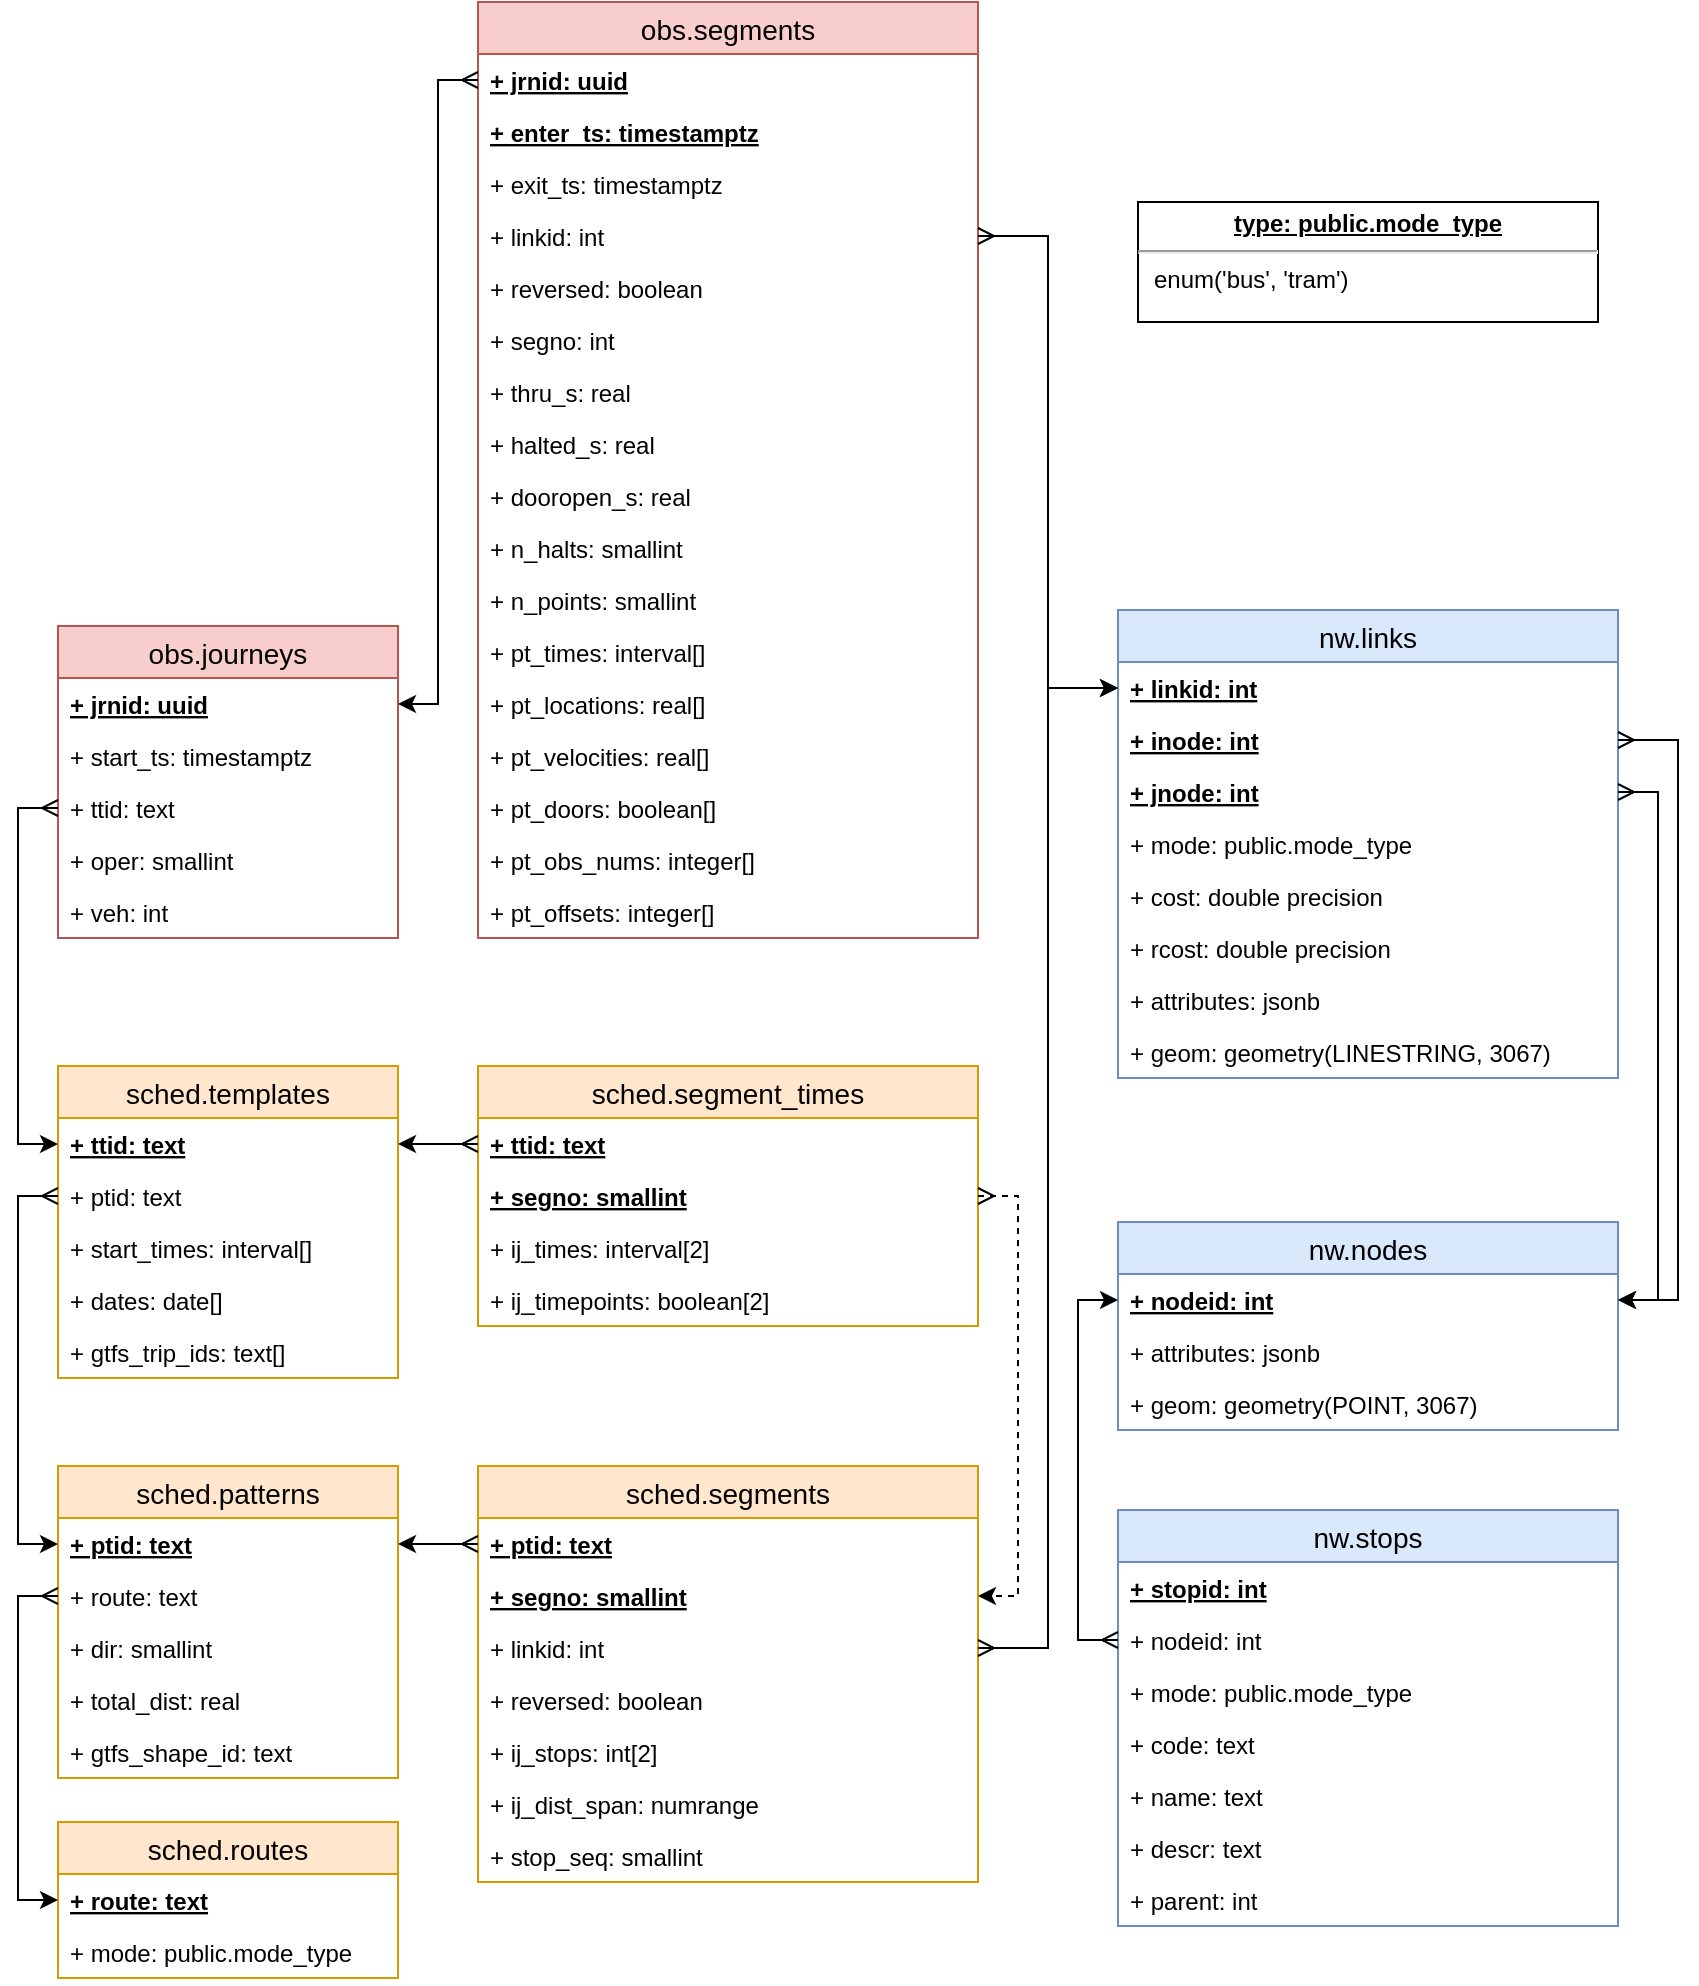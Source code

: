<mxfile version="12.4.2" type="device" pages="5"><diagram id="Lr9r8eCFQ1AZcoSbrr0U" name="production"><mxGraphModel dx="1342" dy="2132" grid="1" gridSize="10" guides="1" tooltips="1" connect="1" arrows="1" fold="1" page="1" pageScale="1" pageWidth="850" pageHeight="1100" math="0" shadow="0"><root><mxCell id="0"/><mxCell id="1" parent="0"/><mxCell id="iLznBYePVcb4sOgwZ8jT-13" value="obs.segments" style="swimlane;fontStyle=0;childLayout=stackLayout;horizontal=1;startSize=26;fillColor=#f8cecc;horizontalStack=0;resizeParent=1;resizeParentMax=0;resizeLast=0;collapsible=1;marginBottom=0;swimlaneFillColor=#ffffff;align=center;fontSize=14;strokeColor=#b85450;" parent="1" vertex="1"><mxGeometry x="1060" y="-10" width="250" height="468" as="geometry"><mxRectangle x="510" y="166" width="100" height="26" as="alternateBounds"/></mxGeometry></mxCell><mxCell id="iLznBYePVcb4sOgwZ8jT-14" value="+ jrnid: uuid" style="text;strokeColor=none;fillColor=none;spacingLeft=4;spacingRight=4;overflow=hidden;rotatable=0;points=[[0,0.5],[1,0.5]];portConstraint=eastwest;fontSize=12;fontStyle=5" parent="iLznBYePVcb4sOgwZ8jT-13" vertex="1"><mxGeometry y="26" width="250" height="26" as="geometry"/></mxCell><mxCell id="iLznBYePVcb4sOgwZ8jT-15" value="+ enter_ts: timestamptz" style="text;strokeColor=none;fillColor=none;spacingLeft=4;spacingRight=4;overflow=hidden;rotatable=0;points=[[0,0.5],[1,0.5]];portConstraint=eastwest;fontSize=12;fontStyle=5" parent="iLznBYePVcb4sOgwZ8jT-13" vertex="1"><mxGeometry y="52" width="250" height="26" as="geometry"/></mxCell><mxCell id="iLznBYePVcb4sOgwZ8jT-21" value="+ exit_ts: timestamptz" style="text;strokeColor=none;fillColor=none;spacingLeft=4;spacingRight=4;overflow=hidden;rotatable=0;points=[[0,0.5],[1,0.5]];portConstraint=eastwest;fontSize=12;" parent="iLznBYePVcb4sOgwZ8jT-13" vertex="1"><mxGeometry y="78" width="250" height="26" as="geometry"/></mxCell><mxCell id="iLznBYePVcb4sOgwZ8jT-20" value="+ linkid: int" style="text;strokeColor=none;fillColor=none;spacingLeft=4;spacingRight=4;overflow=hidden;rotatable=0;points=[[0,0.5],[1,0.5]];portConstraint=eastwest;fontSize=12;fontStyle=0" parent="iLznBYePVcb4sOgwZ8jT-13" vertex="1"><mxGeometry y="104" width="250" height="26" as="geometry"/></mxCell><mxCell id="iLznBYePVcb4sOgwZ8jT-16" value="+ reversed: boolean" style="text;strokeColor=none;fillColor=none;spacingLeft=4;spacingRight=4;overflow=hidden;rotatable=0;points=[[0,0.5],[1,0.5]];portConstraint=eastwest;fontSize=12;" parent="iLznBYePVcb4sOgwZ8jT-13" vertex="1"><mxGeometry y="130" width="250" height="26" as="geometry"/></mxCell><mxCell id="S1ihNts75XCXUGjhpf7y-46" value="+ segno: int" style="text;strokeColor=none;fillColor=none;spacingLeft=4;spacingRight=4;overflow=hidden;rotatable=0;points=[[0,0.5],[1,0.5]];portConstraint=eastwest;fontSize=12;" parent="iLznBYePVcb4sOgwZ8jT-13" vertex="1"><mxGeometry y="156" width="250" height="26" as="geometry"/></mxCell><mxCell id="S1ihNts75XCXUGjhpf7y-49" value="+ thru_s: real" style="text;strokeColor=none;fillColor=none;spacingLeft=4;spacingRight=4;overflow=hidden;rotatable=0;points=[[0,0.5],[1,0.5]];portConstraint=eastwest;fontSize=12;" parent="iLznBYePVcb4sOgwZ8jT-13" vertex="1"><mxGeometry y="182" width="250" height="26" as="geometry"/></mxCell><mxCell id="S1ihNts75XCXUGjhpf7y-47" value="+ halted_s: real" style="text;strokeColor=none;fillColor=none;spacingLeft=4;spacingRight=4;overflow=hidden;rotatable=0;points=[[0,0.5],[1,0.5]];portConstraint=eastwest;fontSize=12;" parent="iLznBYePVcb4sOgwZ8jT-13" vertex="1"><mxGeometry y="208" width="250" height="26" as="geometry"/></mxCell><mxCell id="S1ihNts75XCXUGjhpf7y-48" value="+ dooropen_s: real" style="text;strokeColor=none;fillColor=none;spacingLeft=4;spacingRight=4;overflow=hidden;rotatable=0;points=[[0,0.5],[1,0.5]];portConstraint=eastwest;fontSize=12;" parent="iLznBYePVcb4sOgwZ8jT-13" vertex="1"><mxGeometry y="234" width="250" height="26" as="geometry"/></mxCell><mxCell id="S1ihNts75XCXUGjhpf7y-51" value="+ n_halts: smallint" style="text;strokeColor=none;fillColor=none;spacingLeft=4;spacingRight=4;overflow=hidden;rotatable=0;points=[[0,0.5],[1,0.5]];portConstraint=eastwest;fontSize=12;" parent="iLznBYePVcb4sOgwZ8jT-13" vertex="1"><mxGeometry y="260" width="250" height="26" as="geometry"/></mxCell><mxCell id="S1ihNts75XCXUGjhpf7y-52" value="+ n_points: smallint" style="text;strokeColor=none;fillColor=none;spacingLeft=4;spacingRight=4;overflow=hidden;rotatable=0;points=[[0,0.5],[1,0.5]];portConstraint=eastwest;fontSize=12;" parent="iLznBYePVcb4sOgwZ8jT-13" vertex="1"><mxGeometry y="286" width="250" height="26" as="geometry"/></mxCell><mxCell id="S1ihNts75XCXUGjhpf7y-54" value="+ pt_times: interval[]" style="text;strokeColor=none;fillColor=none;spacingLeft=4;spacingRight=4;overflow=hidden;rotatable=0;points=[[0,0.5],[1,0.5]];portConstraint=eastwest;fontSize=12;" parent="iLznBYePVcb4sOgwZ8jT-13" vertex="1"><mxGeometry y="312" width="250" height="26" as="geometry"/></mxCell><mxCell id="S1ihNts75XCXUGjhpf7y-55" value="+ pt_locations: real[]" style="text;strokeColor=none;fillColor=none;spacingLeft=4;spacingRight=4;overflow=hidden;rotatable=0;points=[[0,0.5],[1,0.5]];portConstraint=eastwest;fontSize=12;" parent="iLznBYePVcb4sOgwZ8jT-13" vertex="1"><mxGeometry y="338" width="250" height="26" as="geometry"/></mxCell><mxCell id="S1ihNts75XCXUGjhpf7y-56" value="+ pt_velocities: real[]" style="text;strokeColor=none;fillColor=none;spacingLeft=4;spacingRight=4;overflow=hidden;rotatable=0;points=[[0,0.5],[1,0.5]];portConstraint=eastwest;fontSize=12;" parent="iLznBYePVcb4sOgwZ8jT-13" vertex="1"><mxGeometry y="364" width="250" height="26" as="geometry"/></mxCell><mxCell id="S1ihNts75XCXUGjhpf7y-57" value="+ pt_doors: boolean[]" style="text;strokeColor=none;fillColor=none;spacingLeft=4;spacingRight=4;overflow=hidden;rotatable=0;points=[[0,0.5],[1,0.5]];portConstraint=eastwest;fontSize=12;" parent="iLznBYePVcb4sOgwZ8jT-13" vertex="1"><mxGeometry y="390" width="250" height="26" as="geometry"/></mxCell><mxCell id="S1ihNts75XCXUGjhpf7y-58" value="+ pt_obs_nums: integer[]" style="text;strokeColor=none;fillColor=none;spacingLeft=4;spacingRight=4;overflow=hidden;rotatable=0;points=[[0,0.5],[1,0.5]];portConstraint=eastwest;fontSize=12;" parent="iLznBYePVcb4sOgwZ8jT-13" vertex="1"><mxGeometry y="416" width="250" height="26" as="geometry"/></mxCell><mxCell id="S1ihNts75XCXUGjhpf7y-59" value="+ pt_offsets: integer[]" style="text;strokeColor=none;fillColor=none;spacingLeft=4;spacingRight=4;overflow=hidden;rotatable=0;points=[[0,0.5],[1,0.5]];portConstraint=eastwest;fontSize=12;" parent="iLznBYePVcb4sOgwZ8jT-13" vertex="1"><mxGeometry y="442" width="250" height="26" as="geometry"/></mxCell><mxCell id="iLznBYePVcb4sOgwZ8jT-31" value="nw.links" style="swimlane;fontStyle=0;childLayout=stackLayout;horizontal=1;startSize=26;fillColor=#dae8fc;horizontalStack=0;resizeParent=1;resizeParentMax=0;resizeLast=0;collapsible=1;marginBottom=0;swimlaneFillColor=#ffffff;align=center;fontSize=14;strokeColor=#6c8ebf;" parent="1" vertex="1"><mxGeometry x="1380" y="294" width="250" height="234" as="geometry"><mxRectangle x="510" y="166" width="100" height="26" as="alternateBounds"/></mxGeometry></mxCell><mxCell id="D51yLqLOBs-255BkGGXK-5" value="+ linkid: int" style="text;strokeColor=none;fillColor=none;spacingLeft=4;spacingRight=4;overflow=hidden;rotatable=0;points=[[0,0.5],[1,0.5]];portConstraint=eastwest;fontSize=12;fontStyle=5" parent="iLznBYePVcb4sOgwZ8jT-31" vertex="1"><mxGeometry y="26" width="250" height="26" as="geometry"/></mxCell><mxCell id="iLznBYePVcb4sOgwZ8jT-32" value="+ inode: int" style="text;strokeColor=none;fillColor=none;spacingLeft=4;spacingRight=4;overflow=hidden;rotatable=0;points=[[0,0.5],[1,0.5]];portConstraint=eastwest;fontSize=12;fontStyle=5" parent="iLznBYePVcb4sOgwZ8jT-31" vertex="1"><mxGeometry y="52" width="250" height="26" as="geometry"/></mxCell><mxCell id="iLznBYePVcb4sOgwZ8jT-37" value="+ jnode: int" style="text;strokeColor=none;fillColor=none;spacingLeft=4;spacingRight=4;overflow=hidden;rotatable=0;points=[[0,0.5],[1,0.5]];portConstraint=eastwest;fontSize=12;fontStyle=5" parent="iLznBYePVcb4sOgwZ8jT-31" vertex="1"><mxGeometry y="78" width="250" height="26" as="geometry"/></mxCell><mxCell id="iLznBYePVcb4sOgwZ8jT-33" value="+ mode: public.mode_type" style="text;strokeColor=none;fillColor=none;spacingLeft=4;spacingRight=4;overflow=hidden;rotatable=0;points=[[0,0.5],[1,0.5]];portConstraint=eastwest;fontSize=12;" parent="iLznBYePVcb4sOgwZ8jT-31" vertex="1"><mxGeometry y="104" width="250" height="26" as="geometry"/></mxCell><mxCell id="KdgXXMfES_4GcDLSMqJD-4" value="+ cost: double precision" style="text;strokeColor=none;fillColor=none;spacingLeft=4;spacingRight=4;overflow=hidden;rotatable=0;points=[[0,0.5],[1,0.5]];portConstraint=eastwest;fontSize=12;" parent="iLznBYePVcb4sOgwZ8jT-31" vertex="1"><mxGeometry y="130" width="250" height="26" as="geometry"/></mxCell><mxCell id="KdgXXMfES_4GcDLSMqJD-5" value="+ rcost: double precision" style="text;strokeColor=none;fillColor=none;spacingLeft=4;spacingRight=4;overflow=hidden;rotatable=0;points=[[0,0.5],[1,0.5]];portConstraint=eastwest;fontSize=12;" parent="iLznBYePVcb4sOgwZ8jT-31" vertex="1"><mxGeometry y="156" width="250" height="26" as="geometry"/></mxCell><mxCell id="hA_Wvg17P_zb_tnONLXA-1" value="+ attributes: jsonb" style="text;strokeColor=none;fillColor=none;spacingLeft=4;spacingRight=4;overflow=hidden;rotatable=0;points=[[0,0.5],[1,0.5]];portConstraint=eastwest;fontSize=12;" parent="iLznBYePVcb4sOgwZ8jT-31" vertex="1"><mxGeometry y="182" width="250" height="26" as="geometry"/></mxCell><mxCell id="iLznBYePVcb4sOgwZ8jT-34" value="+ geom: geometry(LINESTRING, 3067)" style="text;strokeColor=none;fillColor=none;spacingLeft=4;spacingRight=4;overflow=hidden;rotatable=0;points=[[0,0.5],[1,0.5]];portConstraint=eastwest;fontSize=12;" parent="iLznBYePVcb4sOgwZ8jT-31" vertex="1"><mxGeometry y="208" width="250" height="26" as="geometry"/></mxCell><mxCell id="iLznBYePVcb4sOgwZ8jT-46" value="&lt;p style=&quot;margin: 0px ; margin-top: 4px ; text-align: center ; text-decoration: underline&quot;&gt;&lt;b&gt;type: public.mode_type&lt;/b&gt;&lt;/p&gt;&lt;hr&gt;&lt;p style=&quot;margin: 0px ; margin-left: 8px&quot;&gt;enum(&lt;span class=&quot;pl-s&quot;&gt;&lt;span class=&quot;pl-pds&quot;&gt;'&lt;/span&gt;bus&lt;span class=&quot;pl-pds&quot;&gt;'&lt;/span&gt;&lt;/span&gt;, &lt;span class=&quot;pl-s&quot;&gt;&lt;span class=&quot;pl-pds&quot;&gt;'&lt;/span&gt;tram&lt;span class=&quot;pl-pds&quot;&gt;'&lt;/span&gt;&lt;/span&gt;)&lt;/p&gt;" style="verticalAlign=top;align=left;overflow=fill;fontSize=12;fontFamily=Helvetica;html=1;" parent="1" vertex="1"><mxGeometry x="1390" y="90" width="230" height="60" as="geometry"/></mxCell><mxCell id="iLznBYePVcb4sOgwZ8jT-53" value="nw.nodes" style="swimlane;fontStyle=0;childLayout=stackLayout;horizontal=1;startSize=26;fillColor=#dae8fc;horizontalStack=0;resizeParent=1;resizeParentMax=0;resizeLast=0;collapsible=1;marginBottom=0;swimlaneFillColor=#ffffff;align=center;fontSize=14;strokeColor=#6c8ebf;" parent="1" vertex="1"><mxGeometry x="1380" y="600" width="250" height="104" as="geometry"><mxRectangle x="510" y="166" width="100" height="26" as="alternateBounds"/></mxGeometry></mxCell><mxCell id="iLznBYePVcb4sOgwZ8jT-54" value="+ nodeid: int" style="text;strokeColor=none;fillColor=none;spacingLeft=4;spacingRight=4;overflow=hidden;rotatable=0;points=[[0,0.5],[1,0.5]];portConstraint=eastwest;fontSize=12;fontStyle=5" parent="iLznBYePVcb4sOgwZ8jT-53" vertex="1"><mxGeometry y="26" width="250" height="26" as="geometry"/></mxCell><mxCell id="hA_Wvg17P_zb_tnONLXA-2" value="+ attributes: jsonb" style="text;strokeColor=none;fillColor=none;spacingLeft=4;spacingRight=4;overflow=hidden;rotatable=0;points=[[0,0.5],[1,0.5]];portConstraint=eastwest;fontSize=12;" parent="iLznBYePVcb4sOgwZ8jT-53" vertex="1"><mxGeometry y="52" width="250" height="26" as="geometry"/></mxCell><mxCell id="iLznBYePVcb4sOgwZ8jT-57" value="+ geom: geometry(POINT, 3067)" style="text;strokeColor=none;fillColor=none;spacingLeft=4;spacingRight=4;overflow=hidden;rotatable=0;points=[[0,0.5],[1,0.5]];portConstraint=eastwest;fontSize=12;" parent="iLznBYePVcb4sOgwZ8jT-53" vertex="1"><mxGeometry y="78" width="250" height="26" as="geometry"/></mxCell><mxCell id="iLznBYePVcb4sOgwZ8jT-65" value="nw.stops" style="swimlane;fontStyle=0;childLayout=stackLayout;horizontal=1;startSize=26;fillColor=#dae8fc;horizontalStack=0;resizeParent=1;resizeParentMax=0;resizeLast=0;collapsible=1;marginBottom=0;swimlaneFillColor=#ffffff;align=center;fontSize=14;strokeColor=#6c8ebf;" parent="1" vertex="1"><mxGeometry x="1380" y="744" width="250" height="208" as="geometry"><mxRectangle x="510" y="166" width="100" height="26" as="alternateBounds"/></mxGeometry></mxCell><mxCell id="iLznBYePVcb4sOgwZ8jT-66" value="+ stopid: int" style="text;strokeColor=none;fillColor=none;spacingLeft=4;spacingRight=4;overflow=hidden;rotatable=0;points=[[0,0.5],[1,0.5]];portConstraint=eastwest;fontSize=12;fontStyle=5" parent="iLznBYePVcb4sOgwZ8jT-65" vertex="1"><mxGeometry y="26" width="250" height="26" as="geometry"/></mxCell><mxCell id="KdgXXMfES_4GcDLSMqJD-2" value="+ nodeid: int" style="text;strokeColor=none;fillColor=none;spacingLeft=4;spacingRight=4;overflow=hidden;rotatable=0;points=[[0,0.5],[1,0.5]];portConstraint=eastwest;fontSize=12;" parent="iLznBYePVcb4sOgwZ8jT-65" vertex="1"><mxGeometry y="52" width="250" height="26" as="geometry"/></mxCell><mxCell id="PLzjm48DwRPF2xar_FoJ-3" value="+ mode: public.mode_type" style="text;strokeColor=none;fillColor=none;spacingLeft=4;spacingRight=4;overflow=hidden;rotatable=0;points=[[0,0.5],[1,0.5]];portConstraint=eastwest;fontSize=12;" parent="iLznBYePVcb4sOgwZ8jT-65" vertex="1"><mxGeometry y="78" width="250" height="26" as="geometry"/></mxCell><mxCell id="iLznBYePVcb4sOgwZ8jT-70" value="+ code: text" style="text;strokeColor=none;fillColor=none;spacingLeft=4;spacingRight=4;overflow=hidden;rotatable=0;points=[[0,0.5],[1,0.5]];portConstraint=eastwest;fontSize=12;" parent="iLznBYePVcb4sOgwZ8jT-65" vertex="1"><mxGeometry y="104" width="250" height="26" as="geometry"/></mxCell><mxCell id="iLznBYePVcb4sOgwZ8jT-71" value="+ name: text" style="text;strokeColor=none;fillColor=none;spacingLeft=4;spacingRight=4;overflow=hidden;rotatable=0;points=[[0,0.5],[1,0.5]];portConstraint=eastwest;fontSize=12;" parent="iLznBYePVcb4sOgwZ8jT-65" vertex="1"><mxGeometry y="130" width="250" height="26" as="geometry"/></mxCell><mxCell id="iLznBYePVcb4sOgwZ8jT-72" value="+ descr: text" style="text;strokeColor=none;fillColor=none;spacingLeft=4;spacingRight=4;overflow=hidden;rotatable=0;points=[[0,0.5],[1,0.5]];portConstraint=eastwest;fontSize=12;" parent="iLznBYePVcb4sOgwZ8jT-65" vertex="1"><mxGeometry y="156" width="250" height="26" as="geometry"/></mxCell><mxCell id="iLznBYePVcb4sOgwZ8jT-73" value="+ parent: int" style="text;strokeColor=none;fillColor=none;spacingLeft=4;spacingRight=4;overflow=hidden;rotatable=0;points=[[0,0.5],[1,0.5]];portConstraint=eastwest;fontSize=12;" parent="iLznBYePVcb4sOgwZ8jT-65" vertex="1"><mxGeometry y="182" width="250" height="26" as="geometry"/></mxCell><mxCell id="iLznBYePVcb4sOgwZ8jT-79" value="sched.patterns" style="swimlane;fontStyle=0;childLayout=stackLayout;horizontal=1;startSize=26;fillColor=#ffe6cc;horizontalStack=0;resizeParent=1;resizeParentMax=0;resizeLast=0;collapsible=1;marginBottom=0;swimlaneFillColor=#ffffff;align=center;fontSize=14;strokeColor=#d79b00;" parent="1" vertex="1"><mxGeometry x="850" y="722" width="170" height="156" as="geometry"><mxRectangle x="800" y="540" width="100" height="26" as="alternateBounds"/></mxGeometry></mxCell><mxCell id="iLznBYePVcb4sOgwZ8jT-80" value="+ ptid: text" style="text;strokeColor=none;fillColor=none;spacingLeft=4;spacingRight=4;overflow=hidden;rotatable=0;points=[[0,0.5],[1,0.5]];portConstraint=eastwest;fontSize=12;fontStyle=5" parent="iLznBYePVcb4sOgwZ8jT-79" vertex="1"><mxGeometry y="26" width="170" height="26" as="geometry"/></mxCell><mxCell id="iLznBYePVcb4sOgwZ8jT-81" value="+ route: text" style="text;strokeColor=none;fillColor=none;spacingLeft=4;spacingRight=4;overflow=hidden;rotatable=0;points=[[0,0.5],[1,0.5]];portConstraint=eastwest;fontSize=12;" parent="iLznBYePVcb4sOgwZ8jT-79" vertex="1"><mxGeometry y="52" width="170" height="26" as="geometry"/></mxCell><mxCell id="iLznBYePVcb4sOgwZ8jT-82" value="+ dir: smallint" style="text;strokeColor=none;fillColor=none;spacingLeft=4;spacingRight=4;overflow=hidden;rotatable=0;points=[[0,0.5],[1,0.5]];portConstraint=eastwest;fontSize=12;" parent="iLznBYePVcb4sOgwZ8jT-79" vertex="1"><mxGeometry y="78" width="170" height="26" as="geometry"/></mxCell><mxCell id="S1ihNts75XCXUGjhpf7y-61" value="+ total_dist: real" style="text;strokeColor=none;fillColor=none;spacingLeft=4;spacingRight=4;overflow=hidden;rotatable=0;points=[[0,0.5],[1,0.5]];portConstraint=eastwest;fontSize=12;" parent="iLznBYePVcb4sOgwZ8jT-79" vertex="1"><mxGeometry y="104" width="170" height="26" as="geometry"/></mxCell><mxCell id="S1ihNts75XCXUGjhpf7y-36" value="+ gtfs_shape_id: text" style="text;strokeColor=none;fillColor=none;spacingLeft=4;spacingRight=4;overflow=hidden;rotatable=0;points=[[0,0.5],[1,0.5]];portConstraint=eastwest;fontSize=12;" parent="iLznBYePVcb4sOgwZ8jT-79" vertex="1"><mxGeometry y="130" width="170" height="26" as="geometry"/></mxCell><mxCell id="iLznBYePVcb4sOgwZ8jT-91" value="sched.segments" style="swimlane;fontStyle=0;childLayout=stackLayout;horizontal=1;startSize=26;fillColor=#ffe6cc;horizontalStack=0;resizeParent=1;resizeParentMax=0;resizeLast=0;collapsible=1;marginBottom=0;swimlaneFillColor=#ffffff;align=center;fontSize=14;strokeColor=#d79b00;" parent="1" vertex="1"><mxGeometry x="1060" y="722" width="250" height="208" as="geometry"><mxRectangle x="510" y="166" width="100" height="26" as="alternateBounds"/></mxGeometry></mxCell><mxCell id="iLznBYePVcb4sOgwZ8jT-92" value="+ ptid: text" style="text;strokeColor=none;fillColor=none;spacingLeft=4;spacingRight=4;overflow=hidden;rotatable=0;points=[[0,0.5],[1,0.5]];portConstraint=eastwest;fontSize=12;fontStyle=5" parent="iLznBYePVcb4sOgwZ8jT-91" vertex="1"><mxGeometry y="26" width="250" height="26" as="geometry"/></mxCell><mxCell id="EOU_3o6hWQ06eoIaCSEi-2" value="+ segno: smallint" style="text;strokeColor=none;fillColor=none;spacingLeft=4;spacingRight=4;overflow=hidden;rotatable=0;points=[[0,0.5],[1,0.5]];portConstraint=eastwest;fontSize=12;fontStyle=5" parent="iLznBYePVcb4sOgwZ8jT-91" vertex="1"><mxGeometry y="52" width="250" height="26" as="geometry"/></mxCell><mxCell id="iLznBYePVcb4sOgwZ8jT-93" value="+ linkid: int" style="text;strokeColor=none;fillColor=none;spacingLeft=4;spacingRight=4;overflow=hidden;rotatable=0;points=[[0,0.5],[1,0.5]];portConstraint=eastwest;fontSize=12;fontStyle=0" parent="iLznBYePVcb4sOgwZ8jT-91" vertex="1"><mxGeometry y="78" width="250" height="26" as="geometry"/></mxCell><mxCell id="EOU_3o6hWQ06eoIaCSEi-3" value="+ reversed: boolean" style="text;strokeColor=none;fillColor=none;spacingLeft=4;spacingRight=4;overflow=hidden;rotatable=0;points=[[0,0.5],[1,0.5]];portConstraint=eastwest;fontSize=12;" parent="iLznBYePVcb4sOgwZ8jT-91" vertex="1"><mxGeometry y="104" width="250" height="26" as="geometry"/></mxCell><mxCell id="iLznBYePVcb4sOgwZ8jT-132" value="+ ij_stops: int[2]" style="text;strokeColor=none;fillColor=none;spacingLeft=4;spacingRight=4;overflow=hidden;rotatable=0;points=[[0,0.5],[1,0.5]];portConstraint=eastwest;fontSize=12;" parent="iLznBYePVcb4sOgwZ8jT-91" vertex="1"><mxGeometry y="130" width="250" height="26" as="geometry"/></mxCell><mxCell id="S1ihNts75XCXUGjhpf7y-39" value="+ ij_dist_span: numrange" style="text;strokeColor=none;fillColor=none;spacingLeft=4;spacingRight=4;overflow=hidden;rotatable=0;points=[[0,0.5],[1,0.5]];portConstraint=eastwest;fontSize=12;" parent="iLznBYePVcb4sOgwZ8jT-91" vertex="1"><mxGeometry y="156" width="250" height="26" as="geometry"/></mxCell><mxCell id="S1ihNts75XCXUGjhpf7y-35" value="+ stop_seq: smallint" style="text;strokeColor=none;fillColor=none;spacingLeft=4;spacingRight=4;overflow=hidden;rotatable=0;points=[[0,0.5],[1,0.5]];portConstraint=eastwest;fontSize=12;" parent="iLznBYePVcb4sOgwZ8jT-91" vertex="1"><mxGeometry y="182" width="250" height="26" as="geometry"/></mxCell><mxCell id="iLznBYePVcb4sOgwZ8jT-100" value="sched.routes" style="swimlane;fontStyle=0;childLayout=stackLayout;horizontal=1;startSize=26;fillColor=#ffe6cc;horizontalStack=0;resizeParent=1;resizeParentMax=0;resizeLast=0;collapsible=1;marginBottom=0;swimlaneFillColor=#ffffff;align=center;fontSize=14;strokeColor=#d79b00;" parent="1" vertex="1"><mxGeometry x="850" y="900" width="170" height="78" as="geometry"><mxRectangle x="510" y="166" width="100" height="26" as="alternateBounds"/></mxGeometry></mxCell><mxCell id="iLznBYePVcb4sOgwZ8jT-101" value="+ route: text" style="text;strokeColor=none;fillColor=none;spacingLeft=4;spacingRight=4;overflow=hidden;rotatable=0;points=[[0,0.5],[1,0.5]];portConstraint=eastwest;fontSize=12;fontStyle=5" parent="iLznBYePVcb4sOgwZ8jT-100" vertex="1"><mxGeometry y="26" width="170" height="26" as="geometry"/></mxCell><mxCell id="iLznBYePVcb4sOgwZ8jT-103" value="+ mode: public.mode_type" style="text;strokeColor=none;fillColor=none;spacingLeft=4;spacingRight=4;overflow=hidden;rotatable=0;points=[[0,0.5],[1,0.5]];portConstraint=eastwest;fontSize=12;" parent="iLznBYePVcb4sOgwZ8jT-100" vertex="1"><mxGeometry y="52" width="170" height="26" as="geometry"/></mxCell><mxCell id="iLznBYePVcb4sOgwZ8jT-118" style="edgeStyle=elbowEdgeStyle;rounded=0;orthogonalLoop=1;jettySize=auto;html=1;exitX=1;exitY=0.5;exitDx=0;exitDy=0;entryX=1;entryY=0.5;entryDx=0;entryDy=0;startArrow=ERmany;startFill=0;" parent="1" source="iLznBYePVcb4sOgwZ8jT-32" target="iLznBYePVcb4sOgwZ8jT-54" edge="1"><mxGeometry relative="1" as="geometry"><Array as="points"><mxPoint x="1660" y="460"/><mxPoint x="1760" y="480"/></Array></mxGeometry></mxCell><mxCell id="iLznBYePVcb4sOgwZ8jT-119" style="edgeStyle=elbowEdgeStyle;rounded=0;orthogonalLoop=1;jettySize=auto;html=1;exitX=1;exitY=0.5;exitDx=0;exitDy=0;entryX=1;entryY=0.5;entryDx=0;entryDy=0;startArrow=ERmany;startFill=0;" parent="1" source="iLznBYePVcb4sOgwZ8jT-37" target="iLznBYePVcb4sOgwZ8jT-54" edge="1"><mxGeometry relative="1" as="geometry"><Array as="points"><mxPoint x="1650" y="434"/><mxPoint x="1630" y="434"/><mxPoint x="1590" y="464"/></Array></mxGeometry></mxCell><mxCell id="iLznBYePVcb4sOgwZ8jT-121" value="obs.journeys" style="swimlane;fontStyle=0;childLayout=stackLayout;horizontal=1;startSize=26;fillColor=#f8cecc;horizontalStack=0;resizeParent=1;resizeParentMax=0;resizeLast=0;collapsible=1;marginBottom=0;swimlaneFillColor=#ffffff;align=center;fontSize=14;strokeColor=#b85450;" parent="1" vertex="1"><mxGeometry x="850" y="302" width="170" height="156" as="geometry"><mxRectangle x="510" y="166" width="100" height="26" as="alternateBounds"/></mxGeometry></mxCell><mxCell id="iLznBYePVcb4sOgwZ8jT-122" value="+ jrnid: uuid" style="text;strokeColor=none;fillColor=none;spacingLeft=4;spacingRight=4;overflow=hidden;rotatable=0;points=[[0,0.5],[1,0.5]];portConstraint=eastwest;fontSize=12;fontStyle=5" parent="iLznBYePVcb4sOgwZ8jT-121" vertex="1"><mxGeometry y="26" width="170" height="26" as="geometry"/></mxCell><mxCell id="BWeZn_TkqfuuhkrfS0-_-1" value="+ start_ts: timestamptz" style="text;strokeColor=none;fillColor=none;spacingLeft=4;spacingRight=4;overflow=hidden;rotatable=0;points=[[0,0.5],[1,0.5]];portConstraint=eastwest;fontSize=12;fontStyle=0" parent="iLznBYePVcb4sOgwZ8jT-121" vertex="1"><mxGeometry y="52" width="170" height="26" as="geometry"/></mxCell><mxCell id="iLznBYePVcb4sOgwZ8jT-123" value="+ ttid: text" style="text;strokeColor=none;fillColor=none;spacingLeft=4;spacingRight=4;overflow=hidden;rotatable=0;points=[[0,0.5],[1,0.5]];portConstraint=eastwest;fontSize=12;fontStyle=0" parent="iLznBYePVcb4sOgwZ8jT-121" vertex="1"><mxGeometry y="78" width="170" height="26" as="geometry"/></mxCell><mxCell id="BWeZn_TkqfuuhkrfS0-_-8" value="+ oper: smallint" style="text;strokeColor=none;fillColor=none;spacingLeft=4;spacingRight=4;overflow=hidden;rotatable=0;points=[[0,0.5],[1,0.5]];portConstraint=eastwest;fontSize=12;" parent="iLznBYePVcb4sOgwZ8jT-121" vertex="1"><mxGeometry y="104" width="170" height="26" as="geometry"/></mxCell><mxCell id="S1ihNts75XCXUGjhpf7y-43" value="+ veh: int" style="text;strokeColor=none;fillColor=none;spacingLeft=4;spacingRight=4;overflow=hidden;rotatable=0;points=[[0,0.5],[1,0.5]];portConstraint=eastwest;fontSize=12;" parent="iLznBYePVcb4sOgwZ8jT-121" vertex="1"><mxGeometry y="130" width="170" height="26" as="geometry"/></mxCell><mxCell id="iLznBYePVcb4sOgwZ8jT-134" style="edgeStyle=elbowEdgeStyle;rounded=0;orthogonalLoop=1;jettySize=auto;html=1;exitX=0;exitY=0.5;exitDx=0;exitDy=0;entryX=1;entryY=0.5;entryDx=0;entryDy=0;startArrow=ERmany;startFill=0;" parent="1" source="iLznBYePVcb4sOgwZ8jT-92" target="iLznBYePVcb4sOgwZ8jT-80" edge="1"><mxGeometry relative="1" as="geometry"/></mxCell><mxCell id="iLznBYePVcb4sOgwZ8jT-136" style="edgeStyle=elbowEdgeStyle;rounded=0;orthogonalLoop=1;jettySize=auto;html=1;exitX=0;exitY=0.5;exitDx=0;exitDy=0;entryX=0;entryY=0.5;entryDx=0;entryDy=0;startArrow=ERmany;startFill=0;" parent="1" source="iLznBYePVcb4sOgwZ8jT-81" target="iLznBYePVcb4sOgwZ8jT-101" edge="1"><mxGeometry relative="1" as="geometry"><Array as="points"><mxPoint x="830" y="842"/></Array></mxGeometry></mxCell><mxCell id="KdgXXMfES_4GcDLSMqJD-3" style="edgeStyle=orthogonalEdgeStyle;rounded=0;orthogonalLoop=1;jettySize=auto;html=1;exitX=0;exitY=0.5;exitDx=0;exitDy=0;entryX=0;entryY=0.5;entryDx=0;entryDy=0;startArrow=ERmany;startFill=0;" parent="1" source="KdgXXMfES_4GcDLSMqJD-2" target="iLznBYePVcb4sOgwZ8jT-54" edge="1"><mxGeometry relative="1" as="geometry"/></mxCell><mxCell id="D51yLqLOBs-255BkGGXK-6" style="edgeStyle=orthogonalEdgeStyle;rounded=0;orthogonalLoop=1;jettySize=auto;html=1;exitX=1;exitY=0.5;exitDx=0;exitDy=0;entryX=0;entryY=0.5;entryDx=0;entryDy=0;startArrow=ERmany;startFill=0;" parent="1" source="iLznBYePVcb4sOgwZ8jT-93" target="D51yLqLOBs-255BkGGXK-5" edge="1"><mxGeometry relative="1" as="geometry"/></mxCell><mxCell id="S1ihNts75XCXUGjhpf7y-14" value="sched.templates" style="swimlane;fontStyle=0;childLayout=stackLayout;horizontal=1;startSize=26;fillColor=#ffe6cc;horizontalStack=0;resizeParent=1;resizeParentMax=0;resizeLast=0;collapsible=1;marginBottom=0;swimlaneFillColor=#ffffff;align=center;fontSize=14;strokeColor=#d79b00;" parent="1" vertex="1"><mxGeometry x="850" y="522" width="170" height="156" as="geometry"><mxRectangle x="800" y="540" width="100" height="26" as="alternateBounds"/></mxGeometry></mxCell><mxCell id="S1ihNts75XCXUGjhpf7y-15" value="+ ttid: text" style="text;strokeColor=none;fillColor=none;spacingLeft=4;spacingRight=4;overflow=hidden;rotatable=0;points=[[0,0.5],[1,0.5]];portConstraint=eastwest;fontSize=12;fontStyle=5" parent="S1ihNts75XCXUGjhpf7y-14" vertex="1"><mxGeometry y="26" width="170" height="26" as="geometry"/></mxCell><mxCell id="S1ihNts75XCXUGjhpf7y-16" value="+ ptid: text" style="text;strokeColor=none;fillColor=none;spacingLeft=4;spacingRight=4;overflow=hidden;rotatable=0;points=[[0,0.5],[1,0.5]];portConstraint=eastwest;fontSize=12;" parent="S1ihNts75XCXUGjhpf7y-14" vertex="1"><mxGeometry y="52" width="170" height="26" as="geometry"/></mxCell><mxCell id="S1ihNts75XCXUGjhpf7y-18" value="+ start_times: interval[]" style="text;strokeColor=none;fillColor=none;spacingLeft=4;spacingRight=4;overflow=hidden;rotatable=0;points=[[0,0.5],[1,0.5]];portConstraint=eastwest;fontSize=12;" parent="S1ihNts75XCXUGjhpf7y-14" vertex="1"><mxGeometry y="78" width="170" height="26" as="geometry"/></mxCell><mxCell id="S1ihNts75XCXUGjhpf7y-19" value="+ dates: date[]" style="text;strokeColor=none;fillColor=none;spacingLeft=4;spacingRight=4;overflow=hidden;rotatable=0;points=[[0,0.5],[1,0.5]];portConstraint=eastwest;fontSize=12;" parent="S1ihNts75XCXUGjhpf7y-14" vertex="1"><mxGeometry y="104" width="170" height="26" as="geometry"/></mxCell><mxCell id="S1ihNts75XCXUGjhpf7y-34" value="+ gtfs_trip_ids: text[]" style="text;strokeColor=none;fillColor=none;spacingLeft=4;spacingRight=4;overflow=hidden;rotatable=0;points=[[0,0.5],[1,0.5]];portConstraint=eastwest;fontSize=12;" parent="S1ihNts75XCXUGjhpf7y-14" vertex="1"><mxGeometry y="130" width="170" height="26" as="geometry"/></mxCell><mxCell id="S1ihNts75XCXUGjhpf7y-20" value="sched.segment_times" style="swimlane;fontStyle=0;childLayout=stackLayout;horizontal=1;startSize=26;fillColor=#ffe6cc;horizontalStack=0;resizeParent=1;resizeParentMax=0;resizeLast=0;collapsible=1;marginBottom=0;swimlaneFillColor=#ffffff;align=center;fontSize=14;strokeColor=#d79b00;" parent="1" vertex="1"><mxGeometry x="1060" y="522" width="250" height="130" as="geometry"><mxRectangle x="510" y="166" width="100" height="26" as="alternateBounds"/></mxGeometry></mxCell><mxCell id="S1ihNts75XCXUGjhpf7y-21" value="+ ttid: text" style="text;strokeColor=none;fillColor=none;spacingLeft=4;spacingRight=4;overflow=hidden;rotatable=0;points=[[0,0.5],[1,0.5]];portConstraint=eastwest;fontSize=12;fontStyle=5" parent="S1ihNts75XCXUGjhpf7y-20" vertex="1"><mxGeometry y="26" width="250" height="26" as="geometry"/></mxCell><mxCell id="S1ihNts75XCXUGjhpf7y-22" value="+ segno: smallint" style="text;strokeColor=none;fillColor=none;spacingLeft=4;spacingRight=4;overflow=hidden;rotatable=0;points=[[0,0.5],[1,0.5]];portConstraint=eastwest;fontSize=12;fontStyle=5" parent="S1ihNts75XCXUGjhpf7y-20" vertex="1"><mxGeometry y="52" width="250" height="26" as="geometry"/></mxCell><mxCell id="S1ihNts75XCXUGjhpf7y-26" value="+ ij_times: interval[2]" style="text;strokeColor=none;fillColor=none;spacingLeft=4;spacingRight=4;overflow=hidden;rotatable=0;points=[[0,0.5],[1,0.5]];portConstraint=eastwest;fontSize=12;" parent="S1ihNts75XCXUGjhpf7y-20" vertex="1"><mxGeometry y="78" width="250" height="26" as="geometry"/></mxCell><mxCell id="S1ihNts75XCXUGjhpf7y-37" value="+ ij_timepoints: boolean[2]" style="text;strokeColor=none;fillColor=none;spacingLeft=4;spacingRight=4;overflow=hidden;rotatable=0;points=[[0,0.5],[1,0.5]];portConstraint=eastwest;fontSize=12;" parent="S1ihNts75XCXUGjhpf7y-20" vertex="1"><mxGeometry y="104" width="250" height="26" as="geometry"/></mxCell><mxCell id="S1ihNts75XCXUGjhpf7y-40" style="edgeStyle=orthogonalEdgeStyle;rounded=0;orthogonalLoop=1;jettySize=auto;html=1;exitX=0;exitY=0.5;exitDx=0;exitDy=0;entryX=0;entryY=0.5;entryDx=0;entryDy=0;startArrow=ERmany;startFill=0;" parent="1" source="S1ihNts75XCXUGjhpf7y-16" target="iLznBYePVcb4sOgwZ8jT-80" edge="1"><mxGeometry relative="1" as="geometry"/></mxCell><mxCell id="S1ihNts75XCXUGjhpf7y-41" style="edgeStyle=orthogonalEdgeStyle;rounded=0;orthogonalLoop=1;jettySize=auto;html=1;exitX=0;exitY=0.5;exitDx=0;exitDy=0;entryX=1;entryY=0.5;entryDx=0;entryDy=0;startArrow=ERmany;startFill=0;" parent="1" source="S1ihNts75XCXUGjhpf7y-21" target="S1ihNts75XCXUGjhpf7y-15" edge="1"><mxGeometry relative="1" as="geometry"/></mxCell><mxCell id="S1ihNts75XCXUGjhpf7y-44" style="edgeStyle=orthogonalEdgeStyle;rounded=0;orthogonalLoop=1;jettySize=auto;html=1;exitX=0;exitY=0.5;exitDx=0;exitDy=0;entryX=0;entryY=0.5;entryDx=0;entryDy=0;startArrow=ERmany;startFill=0;" parent="1" source="iLznBYePVcb4sOgwZ8jT-123" target="S1ihNts75XCXUGjhpf7y-15" edge="1"><mxGeometry relative="1" as="geometry"/></mxCell><mxCell id="S1ihNts75XCXUGjhpf7y-53" style="edgeStyle=orthogonalEdgeStyle;rounded=0;orthogonalLoop=1;jettySize=auto;html=1;exitX=1;exitY=0.5;exitDx=0;exitDy=0;entryX=0;entryY=0.5;entryDx=0;entryDy=0;startArrow=ERmany;startFill=0;" parent="1" source="iLznBYePVcb4sOgwZ8jT-20" target="D51yLqLOBs-255BkGGXK-5" edge="1"><mxGeometry relative="1" as="geometry"/></mxCell><mxCell id="S1ihNts75XCXUGjhpf7y-60" style="edgeStyle=orthogonalEdgeStyle;rounded=0;orthogonalLoop=1;jettySize=auto;html=1;exitX=0;exitY=0.5;exitDx=0;exitDy=0;entryX=1;entryY=0.5;entryDx=0;entryDy=0;startArrow=ERmany;startFill=0;" parent="1" source="iLznBYePVcb4sOgwZ8jT-14" target="iLznBYePVcb4sOgwZ8jT-122" edge="1"><mxGeometry relative="1" as="geometry"/></mxCell><mxCell id="S1ihNts75XCXUGjhpf7y-62" style="edgeStyle=orthogonalEdgeStyle;rounded=0;orthogonalLoop=1;jettySize=auto;html=1;exitX=1;exitY=0.5;exitDx=0;exitDy=0;entryX=1;entryY=0.5;entryDx=0;entryDy=0;startArrow=ERmany;startFill=0;dashed=1;" parent="1" source="S1ihNts75XCXUGjhpf7y-22" target="EOU_3o6hWQ06eoIaCSEi-2" edge="1"><mxGeometry relative="1" as="geometry"/></mxCell></root></mxGraphModel></diagram><diagram id="150WdAUhBE7WY4skNou6" name="stage_gtfs"><mxGraphModel dx="778" dy="1181" grid="1" gridSize="10" guides="1" tooltips="1" connect="1" arrows="1" fold="1" page="1" pageScale="1" pageWidth="850" pageHeight="1100" math="0" shadow="0"><root><mxCell id="zO6YW8OlrNslbtw26UjF-0"/><mxCell id="zO6YW8OlrNslbtw26UjF-1" parent="zO6YW8OlrNslbtw26UjF-0"/><mxCell id="dS7QQF4En3cxVbjLyOjd-0" value="stage_gtfs.calendar_dates" style="swimlane;fontStyle=0;childLayout=stackLayout;horizontal=1;startSize=26;horizontalStack=0;resizeParent=1;resizeParentMax=0;resizeLast=0;collapsible=1;marginBottom=0;swimlaneFillColor=#ffffff;align=center;fontSize=14;" parent="zO6YW8OlrNslbtw26UjF-1" vertex="1"><mxGeometry x="50" y="720" width="200" height="104" as="geometry"><mxRectangle x="800" y="540" width="100" height="26" as="alternateBounds"/></mxGeometry></mxCell><mxCell id="dS7QQF4En3cxVbjLyOjd-1" value="+ service_id: text" style="text;spacingLeft=4;spacingRight=4;overflow=hidden;rotatable=0;points=[[0,0.5],[1,0.5]];portConstraint=eastwest;fontSize=12;fontStyle=5" parent="dS7QQF4En3cxVbjLyOjd-0" vertex="1"><mxGeometry y="26" width="200" height="26" as="geometry"/></mxCell><mxCell id="dS7QQF4En3cxVbjLyOjd-2" value="+ date: date" style="text;spacingLeft=4;spacingRight=4;overflow=hidden;rotatable=0;points=[[0,0.5],[1,0.5]];portConstraint=eastwest;fontSize=12;" parent="dS7QQF4En3cxVbjLyOjd-0" vertex="1"><mxGeometry y="52" width="200" height="26" as="geometry"/></mxCell><mxCell id="dS7QQF4En3cxVbjLyOjd-3" value="+ exception_type: smallint" style="text;spacingLeft=4;spacingRight=4;overflow=hidden;rotatable=0;points=[[0,0.5],[1,0.5]];portConstraint=eastwest;fontSize=12;" parent="dS7QQF4En3cxVbjLyOjd-0" vertex="1"><mxGeometry y="78" width="200" height="26" as="geometry"/></mxCell><mxCell id="dS7QQF4En3cxVbjLyOjd-6" value="stage_gtfs.calendar" style="swimlane;fontStyle=0;childLayout=stackLayout;horizontal=1;startSize=26;horizontalStack=0;resizeParent=1;resizeParentMax=0;resizeLast=0;collapsible=1;marginBottom=0;swimlaneFillColor=#ffffff;align=center;fontSize=14;" parent="zO6YW8OlrNslbtw26UjF-1" vertex="1"><mxGeometry x="290" y="720" width="200" height="286" as="geometry"><mxRectangle x="800" y="540" width="100" height="26" as="alternateBounds"/></mxGeometry></mxCell><mxCell id="dS7QQF4En3cxVbjLyOjd-7" value="+ service_id: text" style="text;spacingLeft=4;spacingRight=4;overflow=hidden;rotatable=0;points=[[0,0.5],[1,0.5]];portConstraint=eastwest;fontSize=12;fontStyle=5" parent="dS7QQF4En3cxVbjLyOjd-6" vertex="1"><mxGeometry y="26" width="200" height="26" as="geometry"/></mxCell><mxCell id="dS7QQF4En3cxVbjLyOjd-8" value="+ monday: boolean" style="text;spacingLeft=4;spacingRight=4;overflow=hidden;rotatable=0;points=[[0,0.5],[1,0.5]];portConstraint=eastwest;fontSize=12;" parent="dS7QQF4En3cxVbjLyOjd-6" vertex="1"><mxGeometry y="52" width="200" height="26" as="geometry"/></mxCell><mxCell id="dS7QQF4En3cxVbjLyOjd-10" value="+ tuesday: boolean" style="text;spacingLeft=4;spacingRight=4;overflow=hidden;rotatable=0;points=[[0,0.5],[1,0.5]];portConstraint=eastwest;fontSize=12;" parent="dS7QQF4En3cxVbjLyOjd-6" vertex="1"><mxGeometry y="78" width="200" height="26" as="geometry"/></mxCell><mxCell id="dS7QQF4En3cxVbjLyOjd-11" value="+ wednesday: boolean" style="text;spacingLeft=4;spacingRight=4;overflow=hidden;rotatable=0;points=[[0,0.5],[1,0.5]];portConstraint=eastwest;fontSize=12;" parent="dS7QQF4En3cxVbjLyOjd-6" vertex="1"><mxGeometry y="104" width="200" height="26" as="geometry"/></mxCell><mxCell id="dS7QQF4En3cxVbjLyOjd-12" value="+ thursday: boolean" style="text;spacingLeft=4;spacingRight=4;overflow=hidden;rotatable=0;points=[[0,0.5],[1,0.5]];portConstraint=eastwest;fontSize=12;" parent="dS7QQF4En3cxVbjLyOjd-6" vertex="1"><mxGeometry y="130" width="200" height="26" as="geometry"/></mxCell><mxCell id="dS7QQF4En3cxVbjLyOjd-13" value="+ friday: boolean" style="text;spacingLeft=4;spacingRight=4;overflow=hidden;rotatable=0;points=[[0,0.5],[1,0.5]];portConstraint=eastwest;fontSize=12;" parent="dS7QQF4En3cxVbjLyOjd-6" vertex="1"><mxGeometry y="156" width="200" height="26" as="geometry"/></mxCell><mxCell id="dS7QQF4En3cxVbjLyOjd-14" value="+ saturday: boolean" style="text;spacingLeft=4;spacingRight=4;overflow=hidden;rotatable=0;points=[[0,0.5],[1,0.5]];portConstraint=eastwest;fontSize=12;" parent="dS7QQF4En3cxVbjLyOjd-6" vertex="1"><mxGeometry y="182" width="200" height="26" as="geometry"/></mxCell><mxCell id="dS7QQF4En3cxVbjLyOjd-15" value="+ sunday: boolean" style="text;spacingLeft=4;spacingRight=4;overflow=hidden;rotatable=0;points=[[0,0.5],[1,0.5]];portConstraint=eastwest;fontSize=12;" parent="dS7QQF4En3cxVbjLyOjd-6" vertex="1"><mxGeometry y="208" width="200" height="26" as="geometry"/></mxCell><mxCell id="dS7QQF4En3cxVbjLyOjd-16" value="+ start_date: date" style="text;spacingLeft=4;spacingRight=4;overflow=hidden;rotatable=0;points=[[0,0.5],[1,0.5]];portConstraint=eastwest;fontSize=12;" parent="dS7QQF4En3cxVbjLyOjd-6" vertex="1"><mxGeometry y="234" width="200" height="26" as="geometry"/></mxCell><mxCell id="dS7QQF4En3cxVbjLyOjd-17" value="+ end_date: date" style="text;spacingLeft=4;spacingRight=4;overflow=hidden;rotatable=0;points=[[0,0.5],[1,0.5]];portConstraint=eastwest;fontSize=12;" parent="dS7QQF4En3cxVbjLyOjd-6" vertex="1"><mxGeometry y="260" width="200" height="26" as="geometry"/></mxCell><mxCell id="Pcw-mTyG3_oaIeutsWvr-5" value="stage_gtfs.routes" style="swimlane;fontStyle=0;childLayout=stackLayout;horizontal=1;startSize=26;horizontalStack=0;resizeParent=1;resizeParentMax=0;resizeLast=0;collapsible=1;marginBottom=0;swimlaneFillColor=#ffffff;align=center;fontSize=14;" parent="zO6YW8OlrNslbtw26UjF-1" vertex="1"><mxGeometry x="290" y="460" width="200" height="208" as="geometry"><mxRectangle x="800" y="540" width="100" height="26" as="alternateBounds"/></mxGeometry></mxCell><mxCell id="Pcw-mTyG3_oaIeutsWvr-6" value="+ route_id: text" style="text;spacingLeft=4;spacingRight=4;overflow=hidden;rotatable=0;points=[[0,0.5],[1,0.5]];portConstraint=eastwest;fontSize=12;fontStyle=5" parent="Pcw-mTyG3_oaIeutsWvr-5" vertex="1"><mxGeometry y="26" width="200" height="26" as="geometry"/></mxCell><mxCell id="Pcw-mTyG3_oaIeutsWvr-7" value="+ agency_id: text" style="text;spacingLeft=4;spacingRight=4;overflow=hidden;rotatable=0;points=[[0,0.5],[1,0.5]];portConstraint=eastwest;fontSize=12;fontStyle=2" parent="Pcw-mTyG3_oaIeutsWvr-5" vertex="1"><mxGeometry y="52" width="200" height="26" as="geometry"/></mxCell><mxCell id="Pcw-mTyG3_oaIeutsWvr-8" value="+ route_short_name: text" style="text;spacingLeft=4;spacingRight=4;overflow=hidden;rotatable=0;points=[[0,0.5],[1,0.5]];portConstraint=eastwest;fontSize=12;fontStyle=2" parent="Pcw-mTyG3_oaIeutsWvr-5" vertex="1"><mxGeometry y="78" width="200" height="26" as="geometry"/></mxCell><mxCell id="Pcw-mTyG3_oaIeutsWvr-10" value="+ route_long_name: text" style="text;spacingLeft=4;spacingRight=4;overflow=hidden;rotatable=0;points=[[0,0.5],[1,0.5]];portConstraint=eastwest;fontSize=12;fontStyle=2" parent="Pcw-mTyG3_oaIeutsWvr-5" vertex="1"><mxGeometry y="104" width="200" height="26" as="geometry"/></mxCell><mxCell id="Pcw-mTyG3_oaIeutsWvr-11" value="+ route_desc: text" style="text;spacingLeft=4;spacingRight=4;overflow=hidden;rotatable=0;points=[[0,0.5],[1,0.5]];portConstraint=eastwest;fontSize=12;fontStyle=2" parent="Pcw-mTyG3_oaIeutsWvr-5" vertex="1"><mxGeometry y="130" width="200" height="26" as="geometry"/></mxCell><mxCell id="Pcw-mTyG3_oaIeutsWvr-12" value="+ route_type: smallint" style="text;spacingLeft=4;spacingRight=4;overflow=hidden;rotatable=0;points=[[0,0.5],[1,0.5]];portConstraint=eastwest;fontSize=12;" parent="Pcw-mTyG3_oaIeutsWvr-5" vertex="1"><mxGeometry y="156" width="200" height="26" as="geometry"/></mxCell><mxCell id="Pcw-mTyG3_oaIeutsWvr-14" value="+ route_url: text" style="text;spacingLeft=4;spacingRight=4;overflow=hidden;rotatable=0;points=[[0,0.5],[1,0.5]];portConstraint=eastwest;fontSize=12;fontStyle=2" parent="Pcw-mTyG3_oaIeutsWvr-5" vertex="1"><mxGeometry y="182" width="200" height="26" as="geometry"/></mxCell><mxCell id="Pcw-mTyG3_oaIeutsWvr-15" value="stage_gtfs.trips" style="swimlane;fontStyle=0;childLayout=stackLayout;horizontal=1;startSize=26;horizontalStack=0;resizeParent=1;resizeParentMax=0;resizeLast=0;collapsible=1;marginBottom=0;swimlaneFillColor=#ffffff;align=center;fontSize=14;" parent="zO6YW8OlrNslbtw26UjF-1" vertex="1"><mxGeometry x="540" y="460" width="200" height="260" as="geometry"><mxRectangle x="800" y="540" width="100" height="26" as="alternateBounds"/></mxGeometry></mxCell><mxCell id="Pcw-mTyG3_oaIeutsWvr-16" value="+ route_id: text" style="text;spacingLeft=4;spacingRight=4;overflow=hidden;rotatable=0;points=[[0,0.5],[1,0.5]];portConstraint=eastwest;fontSize=12;fontStyle=0" parent="Pcw-mTyG3_oaIeutsWvr-15" vertex="1"><mxGeometry y="26" width="200" height="26" as="geometry"/></mxCell><mxCell id="Pcw-mTyG3_oaIeutsWvr-17" value="+ service_id: text" style="text;spacingLeft=4;spacingRight=4;overflow=hidden;rotatable=0;points=[[0,0.5],[1,0.5]];portConstraint=eastwest;fontSize=12;" parent="Pcw-mTyG3_oaIeutsWvr-15" vertex="1"><mxGeometry y="52" width="200" height="26" as="geometry"/></mxCell><mxCell id="Pcw-mTyG3_oaIeutsWvr-18" value="+ trip_id: text" style="text;spacingLeft=4;spacingRight=4;overflow=hidden;rotatable=0;points=[[0,0.5],[1,0.5]];portConstraint=eastwest;fontSize=12;fontStyle=5" parent="Pcw-mTyG3_oaIeutsWvr-15" vertex="1"><mxGeometry y="78" width="200" height="26" as="geometry"/></mxCell><mxCell id="Pcw-mTyG3_oaIeutsWvr-22" value="+ trip_headsign: text" style="text;spacingLeft=4;spacingRight=4;overflow=hidden;rotatable=0;points=[[0,0.5],[1,0.5]];portConstraint=eastwest;fontSize=12;" parent="Pcw-mTyG3_oaIeutsWvr-15" vertex="1"><mxGeometry y="104" width="200" height="26" as="geometry"/></mxCell><mxCell id="Pcw-mTyG3_oaIeutsWvr-24" value="+ direction_id: smallint" style="text;spacingLeft=4;spacingRight=4;overflow=hidden;rotatable=0;points=[[0,0.5],[1,0.5]];portConstraint=eastwest;fontSize=12;" parent="Pcw-mTyG3_oaIeutsWvr-15" vertex="1"><mxGeometry y="130" width="200" height="26" as="geometry"/></mxCell><mxCell id="Pcw-mTyG3_oaIeutsWvr-25" value="+ shape_id: text" style="text;spacingLeft=4;spacingRight=4;overflow=hidden;rotatable=0;points=[[0,0.5],[1,0.5]];portConstraint=eastwest;fontSize=12;" parent="Pcw-mTyG3_oaIeutsWvr-15" vertex="1"><mxGeometry y="156" width="200" height="26" as="geometry"/></mxCell><mxCell id="Pcw-mTyG3_oaIeutsWvr-26" value="+ wheelchair_accessible: smallint" style="text;spacingLeft=4;spacingRight=4;overflow=hidden;rotatable=0;points=[[0,0.5],[1,0.5]];portConstraint=eastwest;fontSize=12;fontStyle=2" parent="Pcw-mTyG3_oaIeutsWvr-15" vertex="1"><mxGeometry y="182" width="200" height="26" as="geometry"/></mxCell><mxCell id="Pcw-mTyG3_oaIeutsWvr-27" value="+ bikes_allowed: smallint" style="text;spacingLeft=4;spacingRight=4;overflow=hidden;rotatable=0;points=[[0,0.5],[1,0.5]];portConstraint=eastwest;fontSize=12;fontStyle=2" parent="Pcw-mTyG3_oaIeutsWvr-15" vertex="1"><mxGeometry y="208" width="200" height="26" as="geometry"/></mxCell><mxCell id="Pcw-mTyG3_oaIeutsWvr-28" value="+ max_delay: smallint" style="text;spacingLeft=4;spacingRight=4;overflow=hidden;rotatable=0;points=[[0,0.5],[1,0.5]];portConstraint=eastwest;fontSize=12;fontStyle=2;" parent="Pcw-mTyG3_oaIeutsWvr-15" vertex="1"><mxGeometry y="234" width="200" height="26" as="geometry"/></mxCell><mxCell id="Pcw-mTyG3_oaIeutsWvr-29" value="stage_gtfs.stop_times" style="swimlane;fontStyle=0;childLayout=stackLayout;horizontal=1;startSize=26;horizontalStack=0;resizeParent=1;resizeParentMax=0;resizeLast=0;collapsible=1;marginBottom=0;swimlaneFillColor=#ffffff;align=center;fontSize=14;" parent="zO6YW8OlrNslbtw26UjF-1" vertex="1"><mxGeometry x="780" y="460" width="200" height="286" as="geometry"><mxRectangle x="800" y="540" width="100" height="26" as="alternateBounds"/></mxGeometry></mxCell><mxCell id="Pcw-mTyG3_oaIeutsWvr-30" value="+ trip_id: text" style="text;spacingLeft=4;spacingRight=4;overflow=hidden;rotatable=0;points=[[0,0.5],[1,0.5]];portConstraint=eastwest;fontSize=12;fontStyle=5" parent="Pcw-mTyG3_oaIeutsWvr-29" vertex="1"><mxGeometry y="26" width="200" height="26" as="geometry"/></mxCell><mxCell id="Pcw-mTyG3_oaIeutsWvr-31" value="+ arrival_time: interval" style="text;spacingLeft=4;spacingRight=4;overflow=hidden;rotatable=0;points=[[0,0.5],[1,0.5]];portConstraint=eastwest;fontSize=12;" parent="Pcw-mTyG3_oaIeutsWvr-29" vertex="1"><mxGeometry y="52" width="200" height="26" as="geometry"/></mxCell><mxCell id="Pcw-mTyG3_oaIeutsWvr-32" value="+ departure_time: interval" style="text;spacingLeft=4;spacingRight=4;overflow=hidden;rotatable=0;points=[[0,0.5],[1,0.5]];portConstraint=eastwest;fontSize=12;" parent="Pcw-mTyG3_oaIeutsWvr-29" vertex="1"><mxGeometry y="78" width="200" height="26" as="geometry"/></mxCell><mxCell id="Pcw-mTyG3_oaIeutsWvr-36" value="+ stop_id: int" style="text;spacingLeft=4;spacingRight=4;overflow=hidden;rotatable=0;points=[[0,0.5],[1,0.5]];portConstraint=eastwest;fontSize=12;" parent="Pcw-mTyG3_oaIeutsWvr-29" vertex="1"><mxGeometry y="104" width="200" height="26" as="geometry"/></mxCell><mxCell id="Pcw-mTyG3_oaIeutsWvr-37" value="+ stop_sequence: smallint" style="text;spacingLeft=4;spacingRight=4;overflow=hidden;rotatable=0;points=[[0,0.5],[1,0.5]];portConstraint=eastwest;fontSize=12;fontStyle=5" parent="Pcw-mTyG3_oaIeutsWvr-29" vertex="1"><mxGeometry y="130" width="200" height="26" as="geometry"/></mxCell><mxCell id="Pcw-mTyG3_oaIeutsWvr-38" value="+ stop_headsign: text" style="text;spacingLeft=4;spacingRight=4;overflow=hidden;rotatable=0;points=[[0,0.5],[1,0.5]];portConstraint=eastwest;fontSize=12;fontStyle=2" parent="Pcw-mTyG3_oaIeutsWvr-29" vertex="1"><mxGeometry y="156" width="200" height="26" as="geometry"/></mxCell><mxCell id="Pcw-mTyG3_oaIeutsWvr-39" value="+ pickup_type: smallint" style="text;spacingLeft=4;spacingRight=4;overflow=hidden;rotatable=0;points=[[0,0.5],[1,0.5]];portConstraint=eastwest;fontSize=12;fontStyle=2" parent="Pcw-mTyG3_oaIeutsWvr-29" vertex="1"><mxGeometry y="182" width="200" height="26" as="geometry"/></mxCell><mxCell id="Pcw-mTyG3_oaIeutsWvr-40" value="+ drop_off_type: smallint" style="text;spacingLeft=4;spacingRight=4;overflow=hidden;rotatable=0;points=[[0,0.5],[1,0.5]];portConstraint=eastwest;fontSize=12;fontStyle=2" parent="Pcw-mTyG3_oaIeutsWvr-29" vertex="1"><mxGeometry y="208" width="200" height="26" as="geometry"/></mxCell><mxCell id="Pcw-mTyG3_oaIeutsWvr-41" value="+ shape_dist_traveled: double" style="text;spacingLeft=4;spacingRight=4;overflow=hidden;rotatable=0;points=[[0,0.5],[1,0.5]];portConstraint=eastwest;fontSize=12;fontStyle=2" parent="Pcw-mTyG3_oaIeutsWvr-29" vertex="1"><mxGeometry y="234" width="200" height="26" as="geometry"/></mxCell><mxCell id="Pcw-mTyG3_oaIeutsWvr-42" value="+ timepoint: boolean" style="text;spacingLeft=4;spacingRight=4;overflow=hidden;rotatable=0;points=[[0,0.5],[1,0.5]];portConstraint=eastwest;fontSize=12;fontStyle=0" parent="Pcw-mTyG3_oaIeutsWvr-29" vertex="1"><mxGeometry y="260" width="200" height="26" as="geometry"/></mxCell><mxCell id="Pcw-mTyG3_oaIeutsWvr-43" value="stage_gtfs.stops" style="swimlane;fontStyle=0;childLayout=stackLayout;horizontal=1;startSize=26;horizontalStack=0;resizeParent=1;resizeParentMax=0;resizeLast=0;collapsible=1;marginBottom=0;swimlaneFillColor=#ffffff;align=center;fontSize=14;" parent="zO6YW8OlrNslbtw26UjF-1" vertex="1"><mxGeometry x="1020" y="460" width="200" height="364" as="geometry"><mxRectangle x="800" y="540" width="100" height="26" as="alternateBounds"/></mxGeometry></mxCell><mxCell id="Pcw-mTyG3_oaIeutsWvr-44" value="+ stop_id: int" style="text;spacingLeft=4;spacingRight=4;overflow=hidden;rotatable=0;points=[[0,0.5],[1,0.5]];portConstraint=eastwest;fontSize=12;fontStyle=5" parent="Pcw-mTyG3_oaIeutsWvr-43" vertex="1"><mxGeometry y="26" width="200" height="26" as="geometry"/></mxCell><mxCell id="Pcw-mTyG3_oaIeutsWvr-45" value="+ stop_code: text" style="text;spacingLeft=4;spacingRight=4;overflow=hidden;rotatable=0;points=[[0,0.5],[1,0.5]];portConstraint=eastwest;fontSize=12;" parent="Pcw-mTyG3_oaIeutsWvr-43" vertex="1"><mxGeometry y="52" width="200" height="26" as="geometry"/></mxCell><mxCell id="Pcw-mTyG3_oaIeutsWvr-46" value="+ stop_name: text" style="text;spacingLeft=4;spacingRight=4;overflow=hidden;rotatable=0;points=[[0,0.5],[1,0.5]];portConstraint=eastwest;fontSize=12;" parent="Pcw-mTyG3_oaIeutsWvr-43" vertex="1"><mxGeometry y="78" width="200" height="26" as="geometry"/></mxCell><mxCell id="Pcw-mTyG3_oaIeutsWvr-47" value="+ stop_desc: text" style="text;spacingLeft=4;spacingRight=4;overflow=hidden;rotatable=0;points=[[0,0.5],[1,0.5]];portConstraint=eastwest;fontSize=12;" parent="Pcw-mTyG3_oaIeutsWvr-43" vertex="1"><mxGeometry y="104" width="200" height="26" as="geometry"/></mxCell><mxCell id="hFm1KAPD7fdkp_QJTteW-0" value="+ stop_lat: double" style="text;spacingLeft=4;spacingRight=4;overflow=hidden;rotatable=0;points=[[0,0.5],[1,0.5]];portConstraint=eastwest;fontSize=12;" parent="Pcw-mTyG3_oaIeutsWvr-43" vertex="1"><mxGeometry y="130" width="200" height="26" as="geometry"/></mxCell><mxCell id="hFm1KAPD7fdkp_QJTteW-1" value="+ stop_lon: double" style="text;spacingLeft=4;spacingRight=4;overflow=hidden;rotatable=0;points=[[0,0.5],[1,0.5]];portConstraint=eastwest;fontSize=12;" parent="Pcw-mTyG3_oaIeutsWvr-43" vertex="1"><mxGeometry y="156" width="200" height="26" as="geometry"/></mxCell><mxCell id="hFm1KAPD7fdkp_QJTteW-2" value="+ zone_id: text" style="text;spacingLeft=4;spacingRight=4;overflow=hidden;rotatable=0;points=[[0,0.5],[1,0.5]];portConstraint=eastwest;fontSize=12;fontStyle=2" parent="Pcw-mTyG3_oaIeutsWvr-43" vertex="1"><mxGeometry y="182" width="200" height="26" as="geometry"/></mxCell><mxCell id="hFm1KAPD7fdkp_QJTteW-3" value="+ stop_url: text" style="text;spacingLeft=4;spacingRight=4;overflow=hidden;rotatable=0;points=[[0,0.5],[1,0.5]];portConstraint=eastwest;fontSize=12;fontStyle=2" parent="Pcw-mTyG3_oaIeutsWvr-43" vertex="1"><mxGeometry y="208" width="200" height="26" as="geometry"/></mxCell><mxCell id="hFm1KAPD7fdkp_QJTteW-4" value="+ location_type: smallint" style="text;spacingLeft=4;spacingRight=4;overflow=hidden;rotatable=0;points=[[0,0.5],[1,0.5]];portConstraint=eastwest;fontSize=12;fontStyle=0" parent="Pcw-mTyG3_oaIeutsWvr-43" vertex="1"><mxGeometry y="234" width="200" height="26" as="geometry"/></mxCell><mxCell id="hFm1KAPD7fdkp_QJTteW-5" value="+ parent_station: int" style="text;spacingLeft=4;spacingRight=4;overflow=hidden;rotatable=0;points=[[0,0.5],[1,0.5]];portConstraint=eastwest;fontSize=12;fontStyle=0" parent="Pcw-mTyG3_oaIeutsWvr-43" vertex="1"><mxGeometry y="260" width="200" height="26" as="geometry"/></mxCell><mxCell id="hFm1KAPD7fdkp_QJTteW-6" value="+ wheelchair_boarding: smallint" style="text;spacingLeft=4;spacingRight=4;overflow=hidden;rotatable=0;points=[[0,0.5],[1,0.5]];portConstraint=eastwest;fontSize=12;fontStyle=2" parent="Pcw-mTyG3_oaIeutsWvr-43" vertex="1"><mxGeometry y="286" width="200" height="26" as="geometry"/></mxCell><mxCell id="hFm1KAPD7fdkp_QJTteW-7" value="+ platform_code: text" style="text;spacingLeft=4;spacingRight=4;overflow=hidden;rotatable=0;points=[[0,0.5],[1,0.5]];portConstraint=eastwest;fontSize=12;fontStyle=2" parent="Pcw-mTyG3_oaIeutsWvr-43" vertex="1"><mxGeometry y="312" width="200" height="26" as="geometry"/></mxCell><mxCell id="hFm1KAPD7fdkp_QJTteW-8" value="+ vehicle_type: smallint" style="text;spacingLeft=4;spacingRight=4;overflow=hidden;rotatable=0;points=[[0,0.5],[1,0.5]];portConstraint=eastwest;fontSize=12;fontStyle=2;" parent="Pcw-mTyG3_oaIeutsWvr-43" vertex="1"><mxGeometry y="338" width="200" height="26" as="geometry"/></mxCell><mxCell id="bcP3EpTzCHXFAS5tj2EF-3" style="edgeStyle=elbowEdgeStyle;rounded=0;orthogonalLoop=1;jettySize=auto;html=1;exitX=0;exitY=0.5;exitDx=0;exitDy=0;entryX=1;entryY=0.5;entryDx=0;entryDy=0;startArrow=ERmany;startFill=0;fontColor=#FF0000;" parent="zO6YW8OlrNslbtw26UjF-1" source="Pcw-mTyG3_oaIeutsWvr-30" target="Pcw-mTyG3_oaIeutsWvr-18" edge="1"><mxGeometry relative="1" as="geometry"/></mxCell><mxCell id="bcP3EpTzCHXFAS5tj2EF-4" style="edgeStyle=elbowEdgeStyle;rounded=0;orthogonalLoop=1;jettySize=auto;html=1;exitX=1;exitY=0.5;exitDx=0;exitDy=0;entryX=0;entryY=0.5;entryDx=0;entryDy=0;startArrow=ERmany;startFill=0;fontColor=#FF0000;" parent="zO6YW8OlrNslbtw26UjF-1" source="Pcw-mTyG3_oaIeutsWvr-36" target="Pcw-mTyG3_oaIeutsWvr-44" edge="1"><mxGeometry relative="1" as="geometry"/></mxCell><mxCell id="bcP3EpTzCHXFAS5tj2EF-6" value="stage_gtfs.shapes" style="swimlane;fontStyle=0;childLayout=stackLayout;horizontal=1;startSize=26;horizontalStack=0;resizeParent=1;resizeParentMax=0;resizeLast=0;collapsible=1;marginBottom=0;swimlaneFillColor=#ffffff;align=center;fontSize=14;" parent="zO6YW8OlrNslbtw26UjF-1" vertex="1"><mxGeometry x="540" y="757" width="200" height="156" as="geometry"><mxRectangle x="800" y="540" width="100" height="26" as="alternateBounds"/></mxGeometry></mxCell><mxCell id="bcP3EpTzCHXFAS5tj2EF-7" value="+ shape_id: text" style="text;spacingLeft=4;spacingRight=4;overflow=hidden;rotatable=0;points=[[0,0.5],[1,0.5]];portConstraint=eastwest;fontSize=12;fontStyle=5" parent="bcP3EpTzCHXFAS5tj2EF-6" vertex="1"><mxGeometry y="26" width="200" height="26" as="geometry"/></mxCell><mxCell id="bcP3EpTzCHXFAS5tj2EF-8" value="+ shape_pt_lat: double" style="text;spacingLeft=4;spacingRight=4;overflow=hidden;rotatable=0;points=[[0,0.5],[1,0.5]];portConstraint=eastwest;fontSize=12;" parent="bcP3EpTzCHXFAS5tj2EF-6" vertex="1"><mxGeometry y="52" width="200" height="26" as="geometry"/></mxCell><mxCell id="bcP3EpTzCHXFAS5tj2EF-9" value="+ shape_pt_lon: double" style="text;spacingLeft=4;spacingRight=4;overflow=hidden;rotatable=0;points=[[0,0.5],[1,0.5]];portConstraint=eastwest;fontSize=12;" parent="bcP3EpTzCHXFAS5tj2EF-6" vertex="1"><mxGeometry y="78" width="200" height="26" as="geometry"/></mxCell><mxCell id="bcP3EpTzCHXFAS5tj2EF-10" value="+ shape_pt_sequence: int" style="text;spacingLeft=4;spacingRight=4;overflow=hidden;rotatable=0;points=[[0,0.5],[1,0.5]];portConstraint=eastwest;fontSize=12;fontStyle=5" parent="bcP3EpTzCHXFAS5tj2EF-6" vertex="1"><mxGeometry y="104" width="200" height="26" as="geometry"/></mxCell><mxCell id="bcP3EpTzCHXFAS5tj2EF-11" value="+ shape_dist_traveled: real" style="text;spacingLeft=4;spacingRight=4;overflow=hidden;rotatable=0;points=[[0,0.5],[1,0.5]];portConstraint=eastwest;fontSize=12;fontStyle=0" parent="bcP3EpTzCHXFAS5tj2EF-6" vertex="1"><mxGeometry y="130" width="200" height="26" as="geometry"/></mxCell><mxCell id="bcP3EpTzCHXFAS5tj2EF-14" style="edgeStyle=elbowEdgeStyle;rounded=0;orthogonalLoop=1;jettySize=auto;html=1;exitX=0;exitY=0.5;exitDx=0;exitDy=0;entryX=1;entryY=0.5;entryDx=0;entryDy=0;startArrow=ERmany;startFill=0;fontColor=#FF0000;" parent="zO6YW8OlrNslbtw26UjF-1" source="Pcw-mTyG3_oaIeutsWvr-16" target="Pcw-mTyG3_oaIeutsWvr-6" edge="1"><mxGeometry relative="1" as="geometry"/></mxCell><mxCell id="bcP3EpTzCHXFAS5tj2EF-16" style="edgeStyle=orthogonalEdgeStyle;rounded=0;orthogonalLoop=1;jettySize=auto;html=1;exitX=0;exitY=0.5;exitDx=0;exitDy=0;entryX=0;entryY=0.5;entryDx=0;entryDy=0;startArrow=ERmany;startFill=0;fontColor=#FF0000;" parent="zO6YW8OlrNslbtw26UjF-1" source="Pcw-mTyG3_oaIeutsWvr-25" target="bcP3EpTzCHXFAS5tj2EF-7" edge="1"><mxGeometry relative="1" as="geometry"/></mxCell><mxCell id="bcP3EpTzCHXFAS5tj2EF-17" style="edgeStyle=orthogonalEdgeStyle;rounded=0;orthogonalLoop=1;jettySize=auto;html=1;exitX=0;exitY=0.5;exitDx=0;exitDy=0;entryX=1;entryY=0.5;entryDx=0;entryDy=0;startArrow=ERmany;startFill=0;fontColor=#FF0000;" parent="zO6YW8OlrNslbtw26UjF-1" source="Pcw-mTyG3_oaIeutsWvr-17" target="dS7QQF4En3cxVbjLyOjd-7" edge="1"><mxGeometry relative="1" as="geometry"><Array as="points"><mxPoint x="510" y="525"/><mxPoint x="510" y="759"/></Array></mxGeometry></mxCell><mxCell id="bcP3EpTzCHXFAS5tj2EF-18" style="edgeStyle=orthogonalEdgeStyle;rounded=0;orthogonalLoop=1;jettySize=auto;html=1;exitX=1;exitY=0.5;exitDx=0;exitDy=0;startArrow=ERmany;startFill=0;fontColor=#FF0000;" parent="zO6YW8OlrNslbtw26UjF-1" source="dS7QQF4En3cxVbjLyOjd-1" target="dS7QQF4En3cxVbjLyOjd-7" edge="1"><mxGeometry relative="1" as="geometry"/></mxCell><mxCell id="U1tbBYJPw_bX0ZqLBTHM-0" value="stage_gtfs.filtered_stops" style="swimlane;fontStyle=0;childLayout=stackLayout;horizontal=1;startSize=26;horizontalStack=0;resizeParent=1;resizeParentMax=0;resizeLast=0;collapsible=1;marginBottom=0;swimlaneFillColor=#ffffff;align=center;fontSize=14;" parent="zO6YW8OlrNslbtw26UjF-1" vertex="1"><mxGeometry x="760" y="1080" width="250" height="208" as="geometry"><mxRectangle x="510" y="166" width="100" height="26" as="alternateBounds"/></mxGeometry></mxCell><mxCell id="U1tbBYJPw_bX0ZqLBTHM-1" value="+ stopid: int" style="text;strokeColor=none;fillColor=none;spacingLeft=4;spacingRight=4;overflow=hidden;rotatable=0;points=[[0,0.5],[1,0.5]];portConstraint=eastwest;fontSize=12;fontStyle=5" parent="U1tbBYJPw_bX0ZqLBTHM-0" vertex="1"><mxGeometry y="26" width="250" height="26" as="geometry"/></mxCell><mxCell id="U1tbBYJPw_bX0ZqLBTHM-8" value="+ mode: public.mode_type" style="text;strokeColor=none;fillColor=none;spacingLeft=4;spacingRight=4;overflow=hidden;rotatable=0;points=[[0,0.5],[1,0.5]];portConstraint=eastwest;fontSize=12;fontStyle=5" parent="U1tbBYJPw_bX0ZqLBTHM-0" vertex="1"><mxGeometry y="52" width="250" height="26" as="geometry"/></mxCell><mxCell id="U1tbBYJPw_bX0ZqLBTHM-4" value="+ code: text" style="text;strokeColor=none;fillColor=none;spacingLeft=4;spacingRight=4;overflow=hidden;rotatable=0;points=[[0,0.5],[1,0.5]];portConstraint=eastwest;fontSize=12;" parent="U1tbBYJPw_bX0ZqLBTHM-0" vertex="1"><mxGeometry y="78" width="250" height="26" as="geometry"/></mxCell><mxCell id="U1tbBYJPw_bX0ZqLBTHM-5" value="+ name: text" style="text;strokeColor=none;fillColor=none;spacingLeft=4;spacingRight=4;overflow=hidden;rotatable=0;points=[[0,0.5],[1,0.5]];portConstraint=eastwest;fontSize=12;" parent="U1tbBYJPw_bX0ZqLBTHM-0" vertex="1"><mxGeometry y="104" width="250" height="26" as="geometry"/></mxCell><mxCell id="U1tbBYJPw_bX0ZqLBTHM-6" value="+ descr: text" style="text;strokeColor=none;fillColor=none;spacingLeft=4;spacingRight=4;overflow=hidden;rotatable=0;points=[[0,0.5],[1,0.5]];portConstraint=eastwest;fontSize=12;" parent="U1tbBYJPw_bX0ZqLBTHM-0" vertex="1"><mxGeometry y="130" width="250" height="26" as="geometry"/></mxCell><mxCell id="U1tbBYJPw_bX0ZqLBTHM-7" value="+ parent: int" style="text;strokeColor=none;fillColor=none;spacingLeft=4;spacingRight=4;overflow=hidden;rotatable=0;points=[[0,0.5],[1,0.5]];portConstraint=eastwest;fontSize=12;" parent="U1tbBYJPw_bX0ZqLBTHM-0" vertex="1"><mxGeometry y="156" width="250" height="26" as="geometry"/></mxCell><mxCell id="U1tbBYJPw_bX0ZqLBTHM-9" value="+ geom: geometry(POINT, 3067)" style="text;strokeColor=none;fillColor=none;spacingLeft=4;spacingRight=4;overflow=hidden;rotatable=0;points=[[0,0.5],[1,0.5]];portConstraint=eastwest;fontSize=12;" parent="U1tbBYJPw_bX0ZqLBTHM-0" vertex="1"><mxGeometry y="182" width="250" height="26" as="geometry"/></mxCell><mxCell id="U1tbBYJPw_bX0ZqLBTHM-10" value="&lt;p style=&quot;line-height: 100%&quot;&gt;&lt;font style=&quot;font-size: 14px&quot;&gt;.filter_stops()&lt;/font&gt;&lt;/p&gt;&lt;p style=&quot;line-height: 100%&quot;&gt;Get mode from&lt;/p&gt;&lt;ul&gt;&lt;li&gt;.routes&lt;/li&gt;&lt;li&gt;.trips&lt;/li&gt;&lt;li&gt;.stop_times&lt;/li&gt;&lt;/ul&gt;&lt;p&gt;&lt;/p&gt;" style="html=1;shadow=0;dashed=0;align=left;verticalAlign=middle;shape=mxgraph.arrows2.calloutArrow;dy=10;dx=20;notch=137;arrowHead=10;" parent="zO6YW8OlrNslbtw26UjF-1" vertex="1"><mxGeometry x="590" y="1104" width="170" height="160" as="geometry"/></mxCell><mxCell id="8sKHZU6RoHlvIPSIabMe-0" value="TO DO" style="text;html=1;strokeColor=none;fillColor=none;align=center;verticalAlign=middle;whiteSpace=wrap;rounded=0;fontSize=50;fontColor=#FF0000;" parent="zO6YW8OlrNslbtw26UjF-1" vertex="1"><mxGeometry x="640" y="1139" width="180" height="90" as="geometry"/></mxCell><mxCell id="8sKHZU6RoHlvIPSIabMe-1" value="stage_gtfs.successive_stops" style="swimlane;fontStyle=0;childLayout=stackLayout;horizontal=1;startSize=26;horizontalStack=0;resizeParent=1;resizeParentMax=0;resizeLast=0;collapsible=1;marginBottom=0;swimlaneFillColor=#ffffff;align=center;fontSize=14;" parent="zO6YW8OlrNslbtw26UjF-1" vertex="1"><mxGeometry x="290" y="1080" width="250" height="104" as="geometry"><mxRectangle x="510" y="166" width="100" height="26" as="alternateBounds"/></mxGeometry></mxCell><mxCell id="8sKHZU6RoHlvIPSIabMe-2" value="+ fid: serial" style="text;strokeColor=none;fillColor=none;spacingLeft=4;spacingRight=4;overflow=hidden;rotatable=0;points=[[0,0.5],[1,0.5]];portConstraint=eastwest;fontSize=12;fontStyle=5" parent="8sKHZU6RoHlvIPSIabMe-1" vertex="1"><mxGeometry y="26" width="250" height="26" as="geometry"/></mxCell><mxCell id="8sKHZU6RoHlvIPSIabMe-6" value="+ trip_ids: text[]" style="text;strokeColor=none;fillColor=none;spacingLeft=4;spacingRight=4;overflow=hidden;rotatable=0;points=[[0,0.5],[1,0.5]];portConstraint=eastwest;fontSize=12;" parent="8sKHZU6RoHlvIPSIabMe-1" vertex="1"><mxGeometry y="52" width="250" height="26" as="geometry"/></mxCell><mxCell id="8sKHZU6RoHlvIPSIabMe-7" value="+ stop_ids: int[]" style="text;strokeColor=none;fillColor=none;spacingLeft=4;spacingRight=4;overflow=hidden;rotatable=0;points=[[0,0.5],[1,0.5]];portConstraint=eastwest;fontSize=12;" parent="8sKHZU6RoHlvIPSIabMe-1" vertex="1"><mxGeometry y="78" width="250" height="26" as="geometry"/></mxCell><mxCell id="8sKHZU6RoHlvIPSIabMe-9" value="&lt;p style=&quot;line-height: 100%&quot;&gt;&lt;font style=&quot;font-size: 14px&quot;&gt;.populate_&lt;br&gt;&lt;/font&gt;&lt;span style=&quot;font-size: 14px&quot;&gt;successive_stops()&lt;/span&gt;&lt;/p&gt;&lt;p style=&quot;line-height: 100%&quot;&gt;Make per-trip stop&lt;br&gt;sequences into arrays;&lt;br&gt;find unique arrays,&lt;br&gt;and make per-array&lt;br&gt;trip ids into arrays.&lt;/p&gt;&lt;p&gt;&lt;/p&gt;" style="html=1;shadow=0;dashed=0;align=left;verticalAlign=middle;shape=mxgraph.arrows2.calloutArrow;dy=10;dx=20;notch=137;arrowHead=10;" parent="zO6YW8OlrNslbtw26UjF-1" vertex="1"><mxGeometry x="120" y="1052" width="170" height="160" as="geometry"/></mxCell></root></mxGraphModel></diagram><diagram id="AN05hDdA-zLcsTOD9ttf" name="stage_osm"><mxGraphModel dx="1102" dy="1000" grid="1" gridSize="10" guides="1" tooltips="1" connect="1" arrows="1" fold="1" page="1" pageScale="1" pageWidth="850" pageHeight="1100" math="0" shadow="0"><root><mxCell id="P-cpLbgFmHapgEYxAWGL-0"/><mxCell id="P-cpLbgFmHapgEYxAWGL-1" parent="P-cpLbgFmHapgEYxAWGL-0"/><mxCell id="m-snXUyDX3IVOJGkX0e3-7" value="" style="rounded=1;whiteSpace=wrap;html=1;strokeWidth=1;fontColor=#000000;arcSize=6;dashed=1;" parent="P-cpLbgFmHapgEYxAWGL-1" vertex="1"><mxGeometry x="20" y="20" width="260" height="390" as="geometry"/></mxCell><mxCell id="_pf87vUxD-AotEICWTcI-0" value="stage_osm.raw_tram_lines" style="swimlane;fontStyle=0;childLayout=stackLayout;horizontal=1;startSize=26;horizontalStack=0;resizeParent=1;resizeParentMax=0;resizeLast=0;collapsible=1;marginBottom=0;swimlaneFillColor=#ffffff;align=center;fontSize=14;" parent="P-cpLbgFmHapgEYxAWGL-1" vertex="1"><mxGeometry x="40" y="40" width="220" height="130" as="geometry"><mxRectangle x="800" y="540" width="100" height="26" as="alternateBounds"/></mxGeometry></mxCell><mxCell id="_pf87vUxD-AotEICWTcI-1" value="+ fid: serial" style="text;spacingLeft=4;spacingRight=4;overflow=hidden;rotatable=0;points=[[0,0.5],[1,0.5]];portConstraint=eastwest;fontSize=12;fontStyle=5" parent="_pf87vUxD-AotEICWTcI-0" vertex="1"><mxGeometry y="26" width="220" height="26" as="geometry"/></mxCell><mxCell id="_pf87vUxD-AotEICWTcI-3" value="+ osm_id: varchar" style="text;spacingLeft=4;spacingRight=4;overflow=hidden;rotatable=0;points=[[0,0.5],[1,0.5]];portConstraint=eastwest;fontSize=12;" parent="_pf87vUxD-AotEICWTcI-0" vertex="1"><mxGeometry y="52" width="220" height="26" as="geometry"/></mxCell><mxCell id="_pf87vUxD-AotEICWTcI-6" value="+ tram_segregation_physical: varchar" style="text;spacingLeft=4;spacingRight=4;overflow=hidden;rotatable=0;points=[[0,0.5],[1,0.5]];portConstraint=eastwest;fontSize=12;" parent="_pf87vUxD-AotEICWTcI-0" vertex="1"><mxGeometry y="78" width="220" height="26" as="geometry"/></mxCell><mxCell id="_pf87vUxD-AotEICWTcI-7" value="+ geom: geometry(LINESTRING, 4326)" style="text;spacingLeft=4;spacingRight=4;overflow=hidden;rotatable=0;points=[[0,0.5],[1,0.5]];portConstraint=eastwest;fontSize=12;" parent="_pf87vUxD-AotEICWTcI-0" vertex="1"><mxGeometry y="104" width="220" height="26" as="geometry"/></mxCell><mxCell id="m-snXUyDX3IVOJGkX0e3-0" value="stage_osm.raw_bus_lines" style="swimlane;fontStyle=0;childLayout=stackLayout;horizontal=1;startSize=26;horizontalStack=0;resizeParent=1;resizeParentMax=0;resizeLast=0;collapsible=1;marginBottom=0;swimlaneFillColor=#ffffff;align=center;fontSize=14;" parent="P-cpLbgFmHapgEYxAWGL-1" vertex="1"><mxGeometry x="40" y="190" width="220" height="182" as="geometry"><mxRectangle x="800" y="540" width="100" height="26" as="alternateBounds"/></mxGeometry></mxCell><mxCell id="m-snXUyDX3IVOJGkX0e3-1" value="+ fid: serial" style="text;spacingLeft=4;spacingRight=4;overflow=hidden;rotatable=0;points=[[0,0.5],[1,0.5]];portConstraint=eastwest;fontSize=12;fontStyle=5" parent="m-snXUyDX3IVOJGkX0e3-0" vertex="1"><mxGeometry y="26" width="220" height="26" as="geometry"/></mxCell><mxCell id="m-snXUyDX3IVOJGkX0e3-2" value="+ osm_id: varchar" style="text;spacingLeft=4;spacingRight=4;overflow=hidden;rotatable=0;points=[[0,0.5],[1,0.5]];portConstraint=eastwest;fontSize=12;" parent="m-snXUyDX3IVOJGkX0e3-0" vertex="1"><mxGeometry y="52" width="220" height="26" as="geometry"/></mxCell><mxCell id="m-snXUyDX3IVOJGkX0e3-3" value="+ oneway: varchar" style="text;spacingLeft=4;spacingRight=4;overflow=hidden;rotatable=0;points=[[0,0.5],[1,0.5]];portConstraint=eastwest;fontSize=12;" parent="m-snXUyDX3IVOJGkX0e3-0" vertex="1"><mxGeometry y="78" width="220" height="26" as="geometry"/></mxCell><mxCell id="m-snXUyDX3IVOJGkX0e3-5" value="+ highway: varchar" style="text;spacingLeft=4;spacingRight=4;overflow=hidden;rotatable=0;points=[[0,0.5],[1,0.5]];portConstraint=eastwest;fontSize=12;" parent="m-snXUyDX3IVOJGkX0e3-0" vertex="1"><mxGeometry y="104" width="220" height="26" as="geometry"/></mxCell><mxCell id="m-snXUyDX3IVOJGkX0e3-6" value="+ lanes: varchar" style="text;spacingLeft=4;spacingRight=4;overflow=hidden;rotatable=0;points=[[0,0.5],[1,0.5]];portConstraint=eastwest;fontSize=12;" parent="m-snXUyDX3IVOJGkX0e3-0" vertex="1"><mxGeometry y="130" width="220" height="26" as="geometry"/></mxCell><mxCell id="m-snXUyDX3IVOJGkX0e3-4" value="+ geom: geometry(LINESTRING, 4326)" style="text;spacingLeft=4;spacingRight=4;overflow=hidden;rotatable=0;points=[[0,0.5],[1,0.5]];portConstraint=eastwest;fontSize=12;" parent="m-snXUyDX3IVOJGkX0e3-0" vertex="1"><mxGeometry y="156" width="220" height="26" as="geometry"/></mxCell><mxCell id="m-snXUyDX3IVOJGkX0e3-8" value="Generated by ogr2ogr" style="text;html=1;align=center;verticalAlign=middle;resizable=0;points=[];;autosize=1;fontColor=#000000;fontSize=14;fontStyle=1" parent="P-cpLbgFmHapgEYxAWGL-1" vertex="1"><mxGeometry x="70" y="380" width="160" height="20" as="geometry"/></mxCell><mxCell id="B9n4VnrIDG0L0KUtUHrL-0" value="stage_osm.combined_lines" style="swimlane;fontStyle=0;childLayout=stackLayout;horizontal=1;startSize=26;horizontalStack=0;resizeParent=1;resizeParentMax=0;resizeLast=0;collapsible=1;marginBottom=0;swimlaneFillColor=#ffffff;align=center;fontSize=14;" parent="P-cpLbgFmHapgEYxAWGL-1" vertex="1"><mxGeometry x="510" y="111" width="220" height="208" as="geometry"><mxRectangle x="800" y="540" width="100" height="26" as="alternateBounds"/></mxGeometry></mxCell><mxCell id="B9n4VnrIDG0L0KUtUHrL-1" value="+ osm_id: bigint" style="text;spacingLeft=4;spacingRight=4;overflow=hidden;rotatable=0;points=[[0,0.5],[1,0.5]];portConstraint=eastwest;fontSize=12;fontStyle=5" parent="B9n4VnrIDG0L0KUtUHrL-0" vertex="1"><mxGeometry y="26" width="220" height="26" as="geometry"/></mxCell><mxCell id="B9n4VnrIDG0L0KUtUHrL-2" value="+ oneway: boolean" style="text;spacingLeft=4;spacingRight=4;overflow=hidden;rotatable=0;points=[[0,0.5],[1,0.5]];portConstraint=eastwest;fontSize=12;" parent="B9n4VnrIDG0L0KUtUHrL-0" vertex="1"><mxGeometry y="52" width="220" height="26" as="geometry"/></mxCell><mxCell id="B9n4VnrIDG0L0KUtUHrL-3" value="+ mode: public.mode_type" style="text;spacingLeft=4;spacingRight=4;overflow=hidden;rotatable=0;points=[[0,0.5],[1,0.5]];portConstraint=eastwest;fontSize=12;" parent="B9n4VnrIDG0L0KUtUHrL-0" vertex="1"><mxGeometry y="78" width="220" height="26" as="geometry"/></mxCell><mxCell id="Sch6Xr2fSGe3Ys2yfooH-2" value="+ highway: text" style="text;spacingLeft=4;spacingRight=4;overflow=hidden;rotatable=0;points=[[0,0.5],[1,0.5]];portConstraint=eastwest;fontSize=12;" parent="B9n4VnrIDG0L0KUtUHrL-0" vertex="1"><mxGeometry y="104" width="220" height="26" as="geometry"/></mxCell><mxCell id="Sch6Xr2fSGe3Ys2yfooH-3" value="+ lanes: smallint" style="text;spacingLeft=4;spacingRight=4;overflow=hidden;rotatable=0;points=[[0,0.5],[1,0.5]];portConstraint=eastwest;fontSize=12;" parent="B9n4VnrIDG0L0KUtUHrL-0" vertex="1"><mxGeometry y="130" width="220" height="26" as="geometry"/></mxCell><mxCell id="Sch6Xr2fSGe3Ys2yfooH-4" value="+ tram_segregation_physical: text" style="text;spacingLeft=4;spacingRight=4;overflow=hidden;rotatable=0;points=[[0,0.5],[1,0.5]];portConstraint=eastwest;fontSize=12;" parent="B9n4VnrIDG0L0KUtUHrL-0" vertex="1"><mxGeometry y="156" width="220" height="26" as="geometry"/></mxCell><mxCell id="B9n4VnrIDG0L0KUtUHrL-4" value="+ geom: geometry(LINESTRING, 3067)" style="text;spacingLeft=4;spacingRight=4;overflow=hidden;rotatable=0;points=[[0,0.5],[1,0.5]];portConstraint=eastwest;fontSize=12;" parent="B9n4VnrIDG0L0KUtUHrL-0" vertex="1"><mxGeometry y="182" width="220" height="26" as="geometry"/></mxCell><mxCell id="Sch6Xr2fSGe3Ys2yfooH-5" value="&lt;font style=&quot;font-size: 14px&quot;&gt;.populate_combined_lines();&lt;/font&gt;" style="html=1;shadow=0;dashed=0;align=center;verticalAlign=middle;shape=mxgraph.arrows2.arrow;dy=0.35;dx=43;notch=15;" parent="P-cpLbgFmHapgEYxAWGL-1" vertex="1"><mxGeometry x="290" y="150" width="210" height="120" as="geometry"/></mxCell></root></mxGraphModel></diagram><diagram id="yBTYlESoxhJZxPADXOT-" name="stage_hfp"><mxGraphModel dx="778" dy="1181" grid="1" gridSize="10" guides="1" tooltips="1" connect="1" arrows="1" fold="1" page="1" pageScale="1" pageWidth="850" pageHeight="1100" math="0" shadow="0"><root><mxCell id="Us7OlHHBgDP7zmHSRl6p-0"/><mxCell id="Us7OlHHBgDP7zmHSRl6p-1" parent="Us7OlHHBgDP7zmHSRl6p-0"/><mxCell id="aI_R7We_scxKqsLVlqdm-0" value="stage_hfp.raw" style="swimlane;fontStyle=0;childLayout=stackLayout;horizontal=1;startSize=26;horizontalStack=0;resizeParent=1;resizeParentMax=0;resizeLast=0;collapsible=1;marginBottom=0;swimlaneFillColor=#ffffff;align=center;fontSize=14;" parent="Us7OlHHBgDP7zmHSRl6p-1" vertex="1"><mxGeometry x="130" y="230" width="200" height="416" as="geometry"><mxRectangle x="800" y="540" width="100" height="26" as="alternateBounds"/></mxGeometry></mxCell><mxCell id="aI_R7We_scxKqsLVlqdm-2" value="+ is_ongoing: boolean" style="text;spacingLeft=4;spacingRight=4;overflow=hidden;rotatable=0;points=[[0,0.5],[1,0.5]];portConstraint=eastwest;fontSize=12;" parent="aI_R7We_scxKqsLVlqdm-0" vertex="1"><mxGeometry y="26" width="200" height="26" as="geometry"/></mxCell><mxCell id="aI_R7We_scxKqsLVlqdm-6" value="+ event_type: text" style="text;spacingLeft=4;spacingRight=4;overflow=hidden;rotatable=0;points=[[0,0.5],[1,0.5]];portConstraint=eastwest;fontSize=12;" parent="aI_R7We_scxKqsLVlqdm-0" vertex="1"><mxGeometry y="52" width="200" height="26" as="geometry"/></mxCell><mxCell id="aI_R7We_scxKqsLVlqdm-7" value="+ dir: smallint" style="text;spacingLeft=4;spacingRight=4;overflow=hidden;rotatable=0;points=[[0,0.5],[1,0.5]];portConstraint=eastwest;fontSize=12;" parent="aI_R7We_scxKqsLVlqdm-0" vertex="1"><mxGeometry y="78" width="200" height="26" as="geometry"/></mxCell><mxCell id="aI_R7We_scxKqsLVlqdm-8" value="+ oper: smallint" style="text;spacingLeft=4;spacingRight=4;overflow=hidden;rotatable=0;points=[[0,0.5],[1,0.5]];portConstraint=eastwest;fontSize=12;" parent="aI_R7We_scxKqsLVlqdm-0" vertex="1"><mxGeometry y="104" width="200" height="26" as="geometry"/></mxCell><mxCell id="aI_R7We_scxKqsLVlqdm-9" value="+ veh: int" style="text;spacingLeft=4;spacingRight=4;overflow=hidden;rotatable=0;points=[[0,0.5],[1,0.5]];portConstraint=eastwest;fontSize=12;" parent="aI_R7We_scxKqsLVlqdm-0" vertex="1"><mxGeometry y="130" width="200" height="26" as="geometry"/></mxCell><mxCell id="aI_R7We_scxKqsLVlqdm-10" value="+ tst: timestamptz" style="text;spacingLeft=4;spacingRight=4;overflow=hidden;rotatable=0;points=[[0,0.5],[1,0.5]];portConstraint=eastwest;fontSize=12;" parent="aI_R7We_scxKqsLVlqdm-0" vertex="1"><mxGeometry y="156" width="200" height="26" as="geometry"/></mxCell><mxCell id="aI_R7We_scxKqsLVlqdm-11" value="+ lat: real" style="text;spacingLeft=4;spacingRight=4;overflow=hidden;rotatable=0;points=[[0,0.5],[1,0.5]];portConstraint=eastwest;fontSize=12;" parent="aI_R7We_scxKqsLVlqdm-0" vertex="1"><mxGeometry y="182" width="200" height="26" as="geometry"/></mxCell><mxCell id="aI_R7We_scxKqsLVlqdm-12" value="+ lon: real" style="text;spacingLeft=4;spacingRight=4;overflow=hidden;rotatable=0;points=[[0,0.5],[1,0.5]];portConstraint=eastwest;fontSize=12;" parent="aI_R7We_scxKqsLVlqdm-0" vertex="1"><mxGeometry y="208" width="200" height="26" as="geometry"/></mxCell><mxCell id="aI_R7We_scxKqsLVlqdm-13" value="+ odo: int" style="text;spacingLeft=4;spacingRight=4;overflow=hidden;rotatable=0;points=[[0,0.5],[1,0.5]];portConstraint=eastwest;fontSize=12;" parent="aI_R7We_scxKqsLVlqdm-0" vertex="1"><mxGeometry y="234" width="200" height="26" as="geometry"/></mxCell><mxCell id="aI_R7We_scxKqsLVlqdm-14" value="+ drst: boolean" style="text;spacingLeft=4;spacingRight=4;overflow=hidden;rotatable=0;points=[[0,0.5],[1,0.5]];portConstraint=eastwest;fontSize=12;" parent="aI_R7We_scxKqsLVlqdm-0" vertex="1"><mxGeometry y="260" width="200" height="26" as="geometry"/></mxCell><mxCell id="aI_R7We_scxKqsLVlqdm-15" value="+ oday: date" style="text;spacingLeft=4;spacingRight=4;overflow=hidden;rotatable=0;points=[[0,0.5],[1,0.5]];portConstraint=eastwest;fontSize=12;" parent="aI_R7We_scxKqsLVlqdm-0" vertex="1"><mxGeometry y="286" width="200" height="26" as="geometry"/></mxCell><mxCell id="aI_R7We_scxKqsLVlqdm-16" value="+ start: interval" style="text;spacingLeft=4;spacingRight=4;overflow=hidden;rotatable=0;points=[[0,0.5],[1,0.5]];portConstraint=eastwest;fontSize=12;" parent="aI_R7We_scxKqsLVlqdm-0" vertex="1"><mxGeometry y="312" width="200" height="26" as="geometry"/></mxCell><mxCell id="aI_R7We_scxKqsLVlqdm-17" value="+ loc: text" style="text;spacingLeft=4;spacingRight=4;overflow=hidden;rotatable=0;points=[[0,0.5],[1,0.5]];portConstraint=eastwest;fontSize=12;" parent="aI_R7We_scxKqsLVlqdm-0" vertex="1"><mxGeometry y="338" width="200" height="26" as="geometry"/></mxCell><mxCell id="aI_R7We_scxKqsLVlqdm-18" value="+ stop: int" style="text;spacingLeft=4;spacingRight=4;overflow=hidden;rotatable=0;points=[[0,0.5],[1,0.5]];portConstraint=eastwest;fontSize=12;" parent="aI_R7We_scxKqsLVlqdm-0" vertex="1"><mxGeometry y="364" width="200" height="26" as="geometry"/></mxCell><mxCell id="aI_R7We_scxKqsLVlqdm-19" value="+ route: text" style="text;spacingLeft=4;spacingRight=4;overflow=hidden;rotatable=0;points=[[0,0.5],[1,0.5]];portConstraint=eastwest;fontSize=12;" parent="aI_R7We_scxKqsLVlqdm-0" vertex="1"><mxGeometry y="390" width="200" height="26" as="geometry"/></mxCell></root></mxGraphModel></diagram><diagram id="41L82vHqW398KF39FD-w" name="data flow"><mxGraphModel dx="2912" dy="2281" grid="1" gridSize="10" guides="1" tooltips="1" connect="1" arrows="1" fold="1" page="1" pageScale="1" pageWidth="850" pageHeight="1100" math="0" shadow="0"><root><mxCell id="BvE1TVjvJ3-MjLSAml5q-0"/><mxCell id="BvE1TVjvJ3-MjLSAml5q-1" parent="BvE1TVjvJ3-MjLSAml5q-0"/><mxCell id="BvE1TVjvJ3-MjLSAml5q-6" value="&lt;b&gt;scripts/&lt;/b&gt;&lt;br&gt;&lt;b&gt;import_gtfs.sql&lt;/b&gt;&lt;br&gt;- Import only bus and tram routes&lt;br&gt;- Import related trips, calendar, calendar_dates, shapes, stop_times and stops&lt;br&gt;- Fix missing whitespace route variants" style="rounded=1;whiteSpace=wrap;html=1;absoluteArcSize=1;arcSize=14;strokeWidth=2;" parent="BvE1TVjvJ3-MjLSAml5q-1" vertex="1"><mxGeometry x="40" y="416.5" width="110" height="320" as="geometry"/></mxCell><mxCell id="BvE1TVjvJ3-MjLSAml5q-37" style="edgeStyle=orthogonalEdgeStyle;rounded=0;orthogonalLoop=1;jettySize=auto;html=1;exitX=0.93;exitY=0.5;exitDx=0;exitDy=0;exitPerimeter=0;entryX=0;entryY=0.5;entryDx=0;entryDy=0;curved=1;" parent="BvE1TVjvJ3-MjLSAml5q-1" source="BvE1TVjvJ3-MjLSAml5q-22" target="BvE1TVjvJ3-MjLSAml5q-36" edge="1"><mxGeometry relative="1" as="geometry"/></mxCell><mxCell id="BvE1TVjvJ3-MjLSAml5q-22" value="stage_gtfs.&lt;br&gt;routes" style="strokeWidth=2;html=1;shape=mxgraph.flowchart.stored_data;whiteSpace=wrap;rounded=1;flipV=0;fontStyle=1" parent="BvE1TVjvJ3-MjLSAml5q-1" vertex="1"><mxGeometry x="225.5" y="301.5" width="100" height="44" as="geometry"/></mxCell><mxCell id="WxKJ6K8lU_BOgHLIAFuO-13" style="edgeStyle=none;rounded=0;orthogonalLoop=1;jettySize=auto;html=1;exitX=0.93;exitY=0.5;exitDx=0;exitDy=0;exitPerimeter=0;entryX=0;entryY=0.5;entryDx=0;entryDy=0;" parent="BvE1TVjvJ3-MjLSAml5q-1" source="BvE1TVjvJ3-MjLSAml5q-23" target="WxKJ6K8lU_BOgHLIAFuO-12" edge="1"><mxGeometry relative="1" as="geometry"/></mxCell><mxCell id="NO3rWznRZGCDWBwvtyhA-98" style="edgeStyle=orthogonalEdgeStyle;curved=1;rounded=0;orthogonalLoop=1;jettySize=auto;html=1;exitX=0.93;exitY=0.5;exitDx=0;exitDy=0;exitPerimeter=0;entryX=-0.001;entryY=0.632;entryDx=0;entryDy=0;startArrow=none;startFill=0;fillColor=#000000;fontColor=#FF0000;entryPerimeter=0;" parent="BvE1TVjvJ3-MjLSAml5q-1" source="BvE1TVjvJ3-MjLSAml5q-23" target="WxKJ6K8lU_BOgHLIAFuO-32" edge="1"><mxGeometry relative="1" as="geometry"/></mxCell><mxCell id="BvE1TVjvJ3-MjLSAml5q-23" value="stage_gtfs.&lt;br&gt;trips" style="strokeWidth=2;html=1;shape=mxgraph.flowchart.stored_data;whiteSpace=wrap;rounded=1;flipV=0;fontStyle=1" parent="BvE1TVjvJ3-MjLSAml5q-1" vertex="1"><mxGeometry x="226" y="570.5" width="100" height="44" as="geometry"/></mxCell><mxCell id="WxKJ6K8lU_BOgHLIAFuO-5" style="edgeStyle=none;rounded=0;orthogonalLoop=1;jettySize=auto;html=1;exitX=0.93;exitY=0.5;exitDx=0;exitDy=0;exitPerimeter=0;entryX=0;entryY=0.25;entryDx=0;entryDy=0;" parent="BvE1TVjvJ3-MjLSAml5q-1" source="BvE1TVjvJ3-MjLSAml5q-24" target="WxKJ6K8lU_BOgHLIAFuO-4" edge="1"><mxGeometry relative="1" as="geometry"/></mxCell><mxCell id="BvE1TVjvJ3-MjLSAml5q-24" value="stage_gtfs.&lt;br&gt;calendar" style="strokeWidth=2;html=1;shape=mxgraph.flowchart.stored_data;whiteSpace=wrap;rounded=1;flipV=0;fontStyle=1" parent="BvE1TVjvJ3-MjLSAml5q-1" vertex="1"><mxGeometry x="226" y="427.5" width="100" height="44" as="geometry"/></mxCell><mxCell id="WxKJ6K8lU_BOgHLIAFuO-6" style="edgeStyle=none;rounded=0;orthogonalLoop=1;jettySize=auto;html=1;exitX=0.93;exitY=0.5;exitDx=0;exitDy=0;exitPerimeter=0;entryX=0;entryY=0.75;entryDx=0;entryDy=0;" parent="BvE1TVjvJ3-MjLSAml5q-1" source="BvE1TVjvJ3-MjLSAml5q-25" target="WxKJ6K8lU_BOgHLIAFuO-4" edge="1"><mxGeometry relative="1" as="geometry"/></mxCell><mxCell id="BvE1TVjvJ3-MjLSAml5q-25" value="stage_gtfs.&lt;br&gt;calendar_dates" style="strokeWidth=2;html=1;shape=mxgraph.flowchart.stored_data;whiteSpace=wrap;rounded=1;flipV=0;fontStyle=1" parent="BvE1TVjvJ3-MjLSAml5q-1" vertex="1"><mxGeometry x="226" y="483.5" width="100" height="44" as="geometry"/></mxCell><mxCell id="WxKJ6K8lU_BOgHLIAFuO-1" style="edgeStyle=orthogonalEdgeStyle;rounded=0;orthogonalLoop=1;jettySize=auto;html=1;exitX=0.93;exitY=0.5;exitDx=0;exitDy=0;exitPerimeter=0;entryX=0;entryY=0.5;entryDx=0;entryDy=0;curved=1;" parent="BvE1TVjvJ3-MjLSAml5q-1" source="BvE1TVjvJ3-MjLSAml5q-26" target="WxKJ6K8lU_BOgHLIAFuO-0" edge="1"><mxGeometry relative="1" as="geometry"/></mxCell><mxCell id="BvE1TVjvJ3-MjLSAml5q-26" value="stage_gtfs.&lt;br&gt;shapes" style="strokeWidth=2;html=1;shape=mxgraph.flowchart.stored_data;whiteSpace=wrap;rounded=1;flipV=0;fontStyle=1" parent="BvE1TVjvJ3-MjLSAml5q-1" vertex="1"><mxGeometry x="225.5" y="780" width="100" height="44" as="geometry"/></mxCell><mxCell id="WxKJ6K8lU_BOgHLIAFuO-15" style="edgeStyle=orthogonalEdgeStyle;rounded=0;orthogonalLoop=1;jettySize=auto;html=1;exitX=0.93;exitY=0.5;exitDx=0;exitDy=0;exitPerimeter=0;entryX=0;entryY=0.75;entryDx=0;entryDy=0;curved=1;" parent="BvE1TVjvJ3-MjLSAml5q-1" source="BvE1TVjvJ3-MjLSAml5q-27" target="WxKJ6K8lU_BOgHLIAFuO-12" edge="1"><mxGeometry relative="1" as="geometry"/></mxCell><mxCell id="WxKJ6K8lU_BOgHLIAFuO-20" style="edgeStyle=orthogonalEdgeStyle;curved=1;rounded=0;orthogonalLoop=1;jettySize=auto;html=1;exitX=0.93;exitY=0.5;exitDx=0;exitDy=0;exitPerimeter=0;entryX=0;entryY=0.5;entryDx=0;entryDy=0;" parent="BvE1TVjvJ3-MjLSAml5q-1" source="BvE1TVjvJ3-MjLSAml5q-27" target="WxKJ6K8lU_BOgHLIAFuO-19" edge="1"><mxGeometry relative="1" as="geometry"/></mxCell><mxCell id="WxKJ6K8lU_BOgHLIAFuO-45" style="edgeStyle=orthogonalEdgeStyle;curved=1;rounded=0;orthogonalLoop=1;jettySize=auto;html=1;exitX=0.68;exitY=1.023;exitDx=0;exitDy=0;exitPerimeter=0;entryX=0;entryY=0.5;entryDx=0;entryDy=0;" parent="BvE1TVjvJ3-MjLSAml5q-1" source="BvE1TVjvJ3-MjLSAml5q-27" target="WxKJ6K8lU_BOgHLIAFuO-44" edge="1"><mxGeometry relative="1" as="geometry"/></mxCell><mxCell id="NO3rWznRZGCDWBwvtyhA-97" style="edgeStyle=orthogonalEdgeStyle;curved=1;rounded=0;orthogonalLoop=1;jettySize=auto;html=1;exitX=0.93;exitY=0.5;exitDx=0;exitDy=0;exitPerimeter=0;entryX=0;entryY=0.75;entryDx=0;entryDy=0;startArrow=none;startFill=0;fillColor=#000000;fontColor=#FF0000;" parent="BvE1TVjvJ3-MjLSAml5q-1" source="BvE1TVjvJ3-MjLSAml5q-27" target="WxKJ6K8lU_BOgHLIAFuO-32" edge="1"><mxGeometry relative="1" as="geometry"/></mxCell><mxCell id="BvE1TVjvJ3-MjLSAml5q-27" value="stage_gtfs.&lt;br&gt;stop_times" style="strokeWidth=2;html=1;shape=mxgraph.flowchart.stored_data;whiteSpace=wrap;rounded=1;flipV=0;fontStyle=1" parent="BvE1TVjvJ3-MjLSAml5q-1" vertex="1"><mxGeometry x="226" y="675.5" width="100" height="44" as="geometry"/></mxCell><mxCell id="WxKJ6K8lU_BOgHLIAFuO-34" style="edgeStyle=orthogonalEdgeStyle;curved=1;rounded=0;orthogonalLoop=1;jettySize=auto;html=1;exitX=0.93;exitY=0.5;exitDx=0;exitDy=0;exitPerimeter=0;entryX=0;entryY=0.5;entryDx=0;entryDy=0;" parent="BvE1TVjvJ3-MjLSAml5q-1" source="BvE1TVjvJ3-MjLSAml5q-28" target="WxKJ6K8lU_BOgHLIAFuO-32" edge="1"><mxGeometry relative="1" as="geometry"/></mxCell><mxCell id="BvE1TVjvJ3-MjLSAml5q-28" value="stage_gtfs.&lt;br&gt;stops" style="strokeWidth=2;html=1;shape=mxgraph.flowchart.stored_data;whiteSpace=wrap;rounded=1;flipV=0;fontStyle=1" parent="BvE1TVjvJ3-MjLSAml5q-1" vertex="1"><mxGeometry x="225.5" y="363.5" width="100" height="44" as="geometry"/></mxCell><mxCell id="BvE1TVjvJ3-MjLSAml5q-39" style="edgeStyle=none;rounded=0;orthogonalLoop=1;jettySize=auto;html=1;exitX=1;exitY=0.5;exitDx=0;exitDy=0;entryX=0;entryY=0.5;entryDx=0;entryDy=0;entryPerimeter=0;" parent="BvE1TVjvJ3-MjLSAml5q-1" source="BvE1TVjvJ3-MjLSAml5q-36" target="BvE1TVjvJ3-MjLSAml5q-38" edge="1"><mxGeometry relative="1" as="geometry"/></mxCell><mxCell id="BvE1TVjvJ3-MjLSAml5q-36" value="&lt;b&gt;stage_gtfs.&lt;/b&gt;&lt;br&gt;&lt;b&gt;populate_routes&lt;/b&gt;&lt;br&gt;&lt;b&gt;_from_gtfs&lt;/b&gt;&lt;br&gt;Int route_type -&amp;gt; mode_type (tram/bus)" style="rounded=1;whiteSpace=wrap;html=1;absoluteArcSize=1;arcSize=14;strokeWidth=2;" parent="BvE1TVjvJ3-MjLSAml5q-1" vertex="1"><mxGeometry x="370.5" y="200.5" width="135" height="88" as="geometry"/></mxCell><mxCell id="NO3rWznRZGCDWBwvtyhA-95" style="edgeStyle=orthogonalEdgeStyle;curved=1;rounded=0;orthogonalLoop=1;jettySize=auto;html=1;exitX=0.1;exitY=1;exitDx=0;exitDy=0;exitPerimeter=0;entryX=0.75;entryY=0;entryDx=0;entryDy=0;startArrow=none;startFill=0;fillColor=#000000;fontColor=#FF0000;" parent="BvE1TVjvJ3-MjLSAml5q-1" source="BvE1TVjvJ3-MjLSAml5q-38" target="WxKJ6K8lU_BOgHLIAFuO-32" edge="1"><mxGeometry relative="1" as="geometry"/></mxCell><mxCell id="BvE1TVjvJ3-MjLSAml5q-38" value="sched.routes" style="strokeWidth=2;html=1;shape=mxgraph.flowchart.stored_data;whiteSpace=wrap;rounded=1;fontStyle=1;fillColor=#ffe6cc;strokeColor=#d79b00;" parent="BvE1TVjvJ3-MjLSAml5q-1" vertex="1"><mxGeometry x="756" y="214.5" width="100" height="60" as="geometry"/></mxCell><mxCell id="WxKJ6K8lU_BOgHLIAFuO-3" style="edgeStyle=none;rounded=0;orthogonalLoop=1;jettySize=auto;html=1;exitX=1;exitY=0.5;exitDx=0;exitDy=0;entryX=0;entryY=0.5;entryDx=0;entryDy=0;entryPerimeter=0;" parent="BvE1TVjvJ3-MjLSAml5q-1" source="WxKJ6K8lU_BOgHLIAFuO-0" target="WxKJ6K8lU_BOgHLIAFuO-2" edge="1"><mxGeometry relative="1" as="geometry"/></mxCell><mxCell id="WxKJ6K8lU_BOgHLIAFuO-0" value="&lt;b&gt;stage_gtfs.&lt;/b&gt;&lt;br&gt;&lt;b&gt;populate_shape_&lt;br&gt;lines&lt;/b&gt;&lt;br&gt;Point seqs -&amp;gt; linestring geoms" style="rounded=1;whiteSpace=wrap;html=1;absoluteArcSize=1;arcSize=14;strokeWidth=2;" parent="BvE1TVjvJ3-MjLSAml5q-1" vertex="1"><mxGeometry x="370.5" y="864.5" width="135" height="88" as="geometry"/></mxCell><mxCell id="WxKJ6K8lU_BOgHLIAFuO-31" style="edgeStyle=orthogonalEdgeStyle;curved=1;rounded=0;orthogonalLoop=1;jettySize=auto;html=1;exitX=0.1;exitY=0;exitDx=0;exitDy=0;exitPerimeter=0;entryX=0.75;entryY=1;entryDx=0;entryDy=0;" parent="BvE1TVjvJ3-MjLSAml5q-1" source="WxKJ6K8lU_BOgHLIAFuO-2" target="WxKJ6K8lU_BOgHLIAFuO-19" edge="1"><mxGeometry relative="1" as="geometry"/></mxCell><mxCell id="WxKJ6K8lU_BOgHLIAFuO-2" value="stage_gtfs.&lt;br&gt;shape_lines" style="strokeWidth=2;html=1;shape=mxgraph.flowchart.stored_data;whiteSpace=wrap;rounded=1;fontStyle=1" parent="BvE1TVjvJ3-MjLSAml5q-1" vertex="1"><mxGeometry x="546" y="878.5" width="100" height="60" as="geometry"/></mxCell><mxCell id="WxKJ6K8lU_BOgHLIAFuO-8" style="edgeStyle=none;rounded=0;orthogonalLoop=1;jettySize=auto;html=1;exitX=1;exitY=0.5;exitDx=0;exitDy=0;entryX=0;entryY=0.5;entryDx=0;entryDy=0;entryPerimeter=0;" parent="BvE1TVjvJ3-MjLSAml5q-1" source="WxKJ6K8lU_BOgHLIAFuO-4" target="WxKJ6K8lU_BOgHLIAFuO-7" edge="1"><mxGeometry relative="1" as="geometry"/></mxCell><mxCell id="WxKJ6K8lU_BOgHLIAFuO-4" value="&lt;b&gt;stage_gtfs.&lt;/b&gt;&lt;br&gt;&lt;b&gt;populate_&lt;/b&gt;&lt;br&gt;&lt;b&gt;service_dates&lt;/b&gt;&lt;br&gt;Wide -&amp;gt; long format,&lt;br&gt;add exceptions" style="rounded=1;whiteSpace=wrap;html=1;absoluteArcSize=1;arcSize=14;strokeWidth=2;" parent="BvE1TVjvJ3-MjLSAml5q-1" vertex="1"><mxGeometry x="371" y="432.5" width="135" height="90" as="geometry"/></mxCell><mxCell id="WxKJ6K8lU_BOgHLIAFuO-14" style="edgeStyle=orthogonalEdgeStyle;rounded=0;orthogonalLoop=1;jettySize=auto;html=1;exitX=0.1;exitY=1;exitDx=0;exitDy=0;exitPerimeter=0;entryX=0.5;entryY=0;entryDx=0;entryDy=0;curved=1;" parent="BvE1TVjvJ3-MjLSAml5q-1" source="WxKJ6K8lU_BOgHLIAFuO-7" target="WxKJ6K8lU_BOgHLIAFuO-12" edge="1"><mxGeometry relative="1" as="geometry"/></mxCell><mxCell id="WxKJ6K8lU_BOgHLIAFuO-7" value="stage_gtfs.&lt;br&gt;service_dates" style="strokeWidth=2;html=1;shape=mxgraph.flowchart.stored_data;whiteSpace=wrap;rounded=1;fontStyle=1" parent="BvE1TVjvJ3-MjLSAml5q-1" vertex="1"><mxGeometry x="546" y="447.5" width="100" height="60" as="geometry"/></mxCell><mxCell id="WxKJ6K8lU_BOgHLIAFuO-17" style="edgeStyle=orthogonalEdgeStyle;curved=1;rounded=0;orthogonalLoop=1;jettySize=auto;html=1;exitX=1;exitY=0.5;exitDx=0;exitDy=0;entryX=0;entryY=0.5;entryDx=0;entryDy=0;entryPerimeter=0;" parent="BvE1TVjvJ3-MjLSAml5q-1" source="WxKJ6K8lU_BOgHLIAFuO-12" target="WxKJ6K8lU_BOgHLIAFuO-16" edge="1"><mxGeometry relative="1" as="geometry"/></mxCell><mxCell id="WxKJ6K8lU_BOgHLIAFuO-12" value="&lt;b&gt;stage_gtfs.&lt;/b&gt;&lt;br&gt;&lt;b&gt;populate_&lt;/b&gt;&lt;br&gt;&lt;b&gt;trips_with_dates&lt;/b&gt;&lt;br&gt;Dep times &amp;amp; dates for each trip" style="rounded=1;whiteSpace=wrap;html=1;absoluteArcSize=1;arcSize=14;strokeWidth=2;" parent="BvE1TVjvJ3-MjLSAml5q-1" vertex="1"><mxGeometry x="371" y="551.5" width="135" height="104" as="geometry"/></mxCell><mxCell id="WxKJ6K8lU_BOgHLIAFuO-22" style="edgeStyle=orthogonalEdgeStyle;curved=1;rounded=0;orthogonalLoop=1;jettySize=auto;html=1;exitX=0.5;exitY=1;exitDx=0;exitDy=0;exitPerimeter=0;entryX=0.75;entryY=0;entryDx=0;entryDy=0;" parent="BvE1TVjvJ3-MjLSAml5q-1" source="WxKJ6K8lU_BOgHLIAFuO-16" target="WxKJ6K8lU_BOgHLIAFuO-19" edge="1"><mxGeometry relative="1" as="geometry"/></mxCell><mxCell id="WxKJ6K8lU_BOgHLIAFuO-28" style="edgeStyle=orthogonalEdgeStyle;rounded=0;orthogonalLoop=1;jettySize=auto;html=1;exitX=0.93;exitY=0.5;exitDx=0;exitDy=0;exitPerimeter=0;entryX=0;entryY=0.25;entryDx=0;entryDy=0;curved=1;" parent="BvE1TVjvJ3-MjLSAml5q-1" source="WxKJ6K8lU_BOgHLIAFuO-16" target="WxKJ6K8lU_BOgHLIAFuO-24" edge="1"><mxGeometry relative="1" as="geometry"/></mxCell><mxCell id="WxKJ6K8lU_BOgHLIAFuO-16" value="stage_gtfs.&lt;br&gt;trips_with_&lt;br&gt;dates" style="strokeWidth=2;html=1;shape=mxgraph.flowchart.stored_data;whiteSpace=wrap;rounded=1;fontStyle=1" parent="BvE1TVjvJ3-MjLSAml5q-1" vertex="1"><mxGeometry x="546.5" y="573.5" width="100" height="60" as="geometry"/></mxCell><mxCell id="WxKJ6K8lU_BOgHLIAFuO-29" style="edgeStyle=orthogonalEdgeStyle;rounded=0;orthogonalLoop=1;jettySize=auto;html=1;exitX=0.93;exitY=0.5;exitDx=0;exitDy=0;exitPerimeter=0;entryX=0;entryY=0.75;entryDx=0;entryDy=0;curved=1;" parent="BvE1TVjvJ3-MjLSAml5q-1" source="WxKJ6K8lU_BOgHLIAFuO-18" target="WxKJ6K8lU_BOgHLIAFuO-24" edge="1"><mxGeometry relative="1" as="geometry"/></mxCell><mxCell id="WxKJ6K8lU_BOgHLIAFuO-18" value="stage_gtfs.&lt;br&gt;normalized_&lt;br&gt;stop_times" style="strokeWidth=2;html=1;shape=mxgraph.flowchart.stored_data;whiteSpace=wrap;rounded=1;fontStyle=1" parent="BvE1TVjvJ3-MjLSAml5q-1" vertex="1"><mxGeometry x="546" y="705.5" width="100" height="60" as="geometry"/></mxCell><mxCell id="WxKJ6K8lU_BOgHLIAFuO-23" style="rounded=0;orthogonalLoop=1;jettySize=auto;html=1;exitX=1;exitY=0.5;exitDx=0;exitDy=0;entryX=0;entryY=0.5;entryDx=0;entryDy=0;entryPerimeter=0;" parent="BvE1TVjvJ3-MjLSAml5q-1" source="WxKJ6K8lU_BOgHLIAFuO-19" target="WxKJ6K8lU_BOgHLIAFuO-18" edge="1"><mxGeometry relative="1" as="geometry"/></mxCell><mxCell id="WxKJ6K8lU_BOgHLIAFuO-19" value="&lt;b&gt;stage_gtfs.&lt;/b&gt;&lt;br&gt;&lt;b&gt;populate_&lt;/b&gt;&lt;b&gt;normalized_&lt;br&gt;stop_times&lt;/b&gt;&lt;br&gt;Times 0-relative to start time of trip, dist relative to total trip dist" style="rounded=1;whiteSpace=wrap;html=1;absoluteArcSize=1;arcSize=14;strokeWidth=2;" parent="BvE1TVjvJ3-MjLSAml5q-1" vertex="1"><mxGeometry x="371" y="683.5" width="135" height="104" as="geometry"/></mxCell><mxCell id="WxKJ6K8lU_BOgHLIAFuO-27" style="edgeStyle=none;rounded=0;orthogonalLoop=1;jettySize=auto;html=1;exitX=1;exitY=0.5;exitDx=0;exitDy=0;entryX=0;entryY=0.5;entryDx=0;entryDy=0;entryPerimeter=0;" parent="BvE1TVjvJ3-MjLSAml5q-1" source="WxKJ6K8lU_BOgHLIAFuO-24" target="WxKJ6K8lU_BOgHLIAFuO-25" edge="1"><mxGeometry relative="1" as="geometry"/></mxCell><mxCell id="WxKJ6K8lU_BOgHLIAFuO-24" value="&lt;b&gt;stage_gtfs.&lt;/b&gt;&lt;br&gt;&lt;b&gt;populate_&lt;/b&gt;&lt;br&gt;&lt;b&gt;trip_template_arrays&lt;/b&gt;&lt;br&gt;Compress similar trips &amp;amp; stop times into one record" style="rounded=1;whiteSpace=wrap;html=1;absoluteArcSize=1;arcSize=14;strokeWidth=2;" parent="BvE1TVjvJ3-MjLSAml5q-1" vertex="1"><mxGeometry x="686" y="614.5" width="135" height="104" as="geometry"/></mxCell><mxCell id="WxKJ6K8lU_BOgHLIAFuO-25" value="stage_gtfs.&lt;br&gt;trip_template_&lt;br&gt;arrays" style="strokeWidth=2;html=1;shape=mxgraph.flowchart.stored_data;whiteSpace=wrap;rounded=1;fontStyle=1" parent="BvE1TVjvJ3-MjLSAml5q-1" vertex="1"><mxGeometry x="856" y="636.5" width="100" height="60" as="geometry"/></mxCell><mxCell id="WxKJ6K8lU_BOgHLIAFuO-36" style="edgeStyle=orthogonalEdgeStyle;curved=1;rounded=0;orthogonalLoop=1;jettySize=auto;html=1;exitX=1;exitY=0.5;exitDx=0;exitDy=0;entryX=0;entryY=0.5;entryDx=0;entryDy=0;entryPerimeter=0;" parent="BvE1TVjvJ3-MjLSAml5q-1" source="WxKJ6K8lU_BOgHLIAFuO-32" target="WxKJ6K8lU_BOgHLIAFuO-35" edge="1"><mxGeometry relative="1" as="geometry"/></mxCell><mxCell id="WxKJ6K8lU_BOgHLIAFuO-32" value="&lt;b&gt;stage_gtfs.&lt;/b&gt;&lt;br&gt;&lt;b&gt;populate_&lt;br&gt;stops_with_mode&lt;/b&gt;&lt;br&gt;Add travel mode to stops" style="rounded=1;whiteSpace=wrap;html=1;absoluteArcSize=1;arcSize=14;strokeWidth=2;" parent="BvE1TVjvJ3-MjLSAml5q-1" vertex="1"><mxGeometry x="370.5" y="321.5" width="135" height="82" as="geometry"/></mxCell><mxCell id="NO3rWznRZGCDWBwvtyhA-81" style="edgeStyle=orthogonalEdgeStyle;rounded=0;orthogonalLoop=1;jettySize=auto;html=1;exitX=0.93;exitY=0.5;exitDx=0;exitDy=0;exitPerimeter=0;entryX=0;entryY=0.5;entryDx=0;entryDy=0;startArrow=none;startFill=0;fillColor=#000000;fontColor=#FF0000;curved=1;" parent="BvE1TVjvJ3-MjLSAml5q-1" source="WxKJ6K8lU_BOgHLIAFuO-35" target="NO3rWznRZGCDWBwvtyhA-72" edge="1"><mxGeometry relative="1" as="geometry"/></mxCell><mxCell id="OdBr1Lm-xFEtvsMBwSEq-1" style="edgeStyle=orthogonalEdgeStyle;rounded=0;orthogonalLoop=1;jettySize=auto;html=1;exitX=0.5;exitY=0;exitDx=0;exitDy=0;exitPerimeter=0;entryX=0.25;entryY=1;entryDx=0;entryDy=0;curved=1;" edge="1" parent="BvE1TVjvJ3-MjLSAml5q-1" source="WxKJ6K8lU_BOgHLIAFuO-35" target="OdBr1Lm-xFEtvsMBwSEq-0"><mxGeometry relative="1" as="geometry"/></mxCell><mxCell id="WxKJ6K8lU_BOgHLIAFuO-35" value="stage_gtfs.&lt;br&gt;stops_with_&lt;br&gt;mode" style="strokeWidth=2;html=1;shape=mxgraph.flowchart.stored_data;whiteSpace=wrap;rounded=1;fontStyle=1" parent="BvE1TVjvJ3-MjLSAml5q-1" vertex="1"><mxGeometry x="545.5" y="332.5" width="100" height="60" as="geometry"/></mxCell><mxCell id="WxKJ6K8lU_BOgHLIAFuO-43" value="stage_gtfs.&lt;br&gt;successive_&lt;br&gt;stops" style="strokeWidth=2;html=1;shape=mxgraph.flowchart.stored_data;whiteSpace=wrap;rounded=1;fontStyle=1" parent="BvE1TVjvJ3-MjLSAml5q-1" vertex="1"><mxGeometry x="856" y="787.5" width="100" height="60" as="geometry"/></mxCell><mxCell id="WxKJ6K8lU_BOgHLIAFuO-46" style="rounded=0;orthogonalLoop=1;jettySize=auto;html=1;exitX=1;exitY=0.5;exitDx=0;exitDy=0;entryX=0;entryY=0.5;entryDx=0;entryDy=0;entryPerimeter=0;" parent="BvE1TVjvJ3-MjLSAml5q-1" source="WxKJ6K8lU_BOgHLIAFuO-44" target="WxKJ6K8lU_BOgHLIAFuO-43" edge="1"><mxGeometry relative="1" as="geometry"/></mxCell><mxCell id="WxKJ6K8lU_BOgHLIAFuO-44" value="&lt;b&gt;stage_gtfs.&lt;/b&gt;&lt;br&gt;&lt;b&gt;populate_&lt;/b&gt;&lt;br&gt;&lt;b&gt;successive_stops&lt;/b&gt;&lt;br&gt;Find unique pairs of stops appearing after each other anywhere in stop times" style="rounded=1;whiteSpace=wrap;html=1;absoluteArcSize=1;arcSize=14;strokeWidth=2;" parent="BvE1TVjvJ3-MjLSAml5q-1" vertex="1"><mxGeometry x="686" y="765.5" width="135" height="104" as="geometry"/></mxCell><mxCell id="NO3rWznRZGCDWBwvtyhA-0" value="" style="group" parent="BvE1TVjvJ3-MjLSAml5q-1" vertex="1" connectable="0"><mxGeometry x="-130" y="407.5" width="120" height="329" as="geometry"/></mxCell><mxCell id="BvE1TVjvJ3-MjLSAml5q-4" value="gtfs/&lt;br&gt;routes.txt" style="shape=parallelogram;html=1;strokeWidth=2;perimeter=parallelogramPerimeter;whiteSpace=wrap;rounded=1;arcSize=12;size=0.096;fontStyle=1" parent="NO3rWznRZGCDWBwvtyhA-0" vertex="1"><mxGeometry width="120" height="40" as="geometry"/></mxCell><mxCell id="BvE1TVjvJ3-MjLSAml5q-7" value="gtfs/&lt;br&gt;trips.txt" style="shape=parallelogram;html=1;strokeWidth=2;perimeter=parallelogramPerimeter;whiteSpace=wrap;rounded=1;arcSize=12;size=0.087;fontStyle=1" parent="NO3rWznRZGCDWBwvtyhA-0" vertex="1"><mxGeometry y="289" width="120" height="40" as="geometry"/></mxCell><mxCell id="BvE1TVjvJ3-MjLSAml5q-8" value="gtfs/&lt;br&gt;calendar.txt" style="shape=parallelogram;html=1;strokeWidth=2;perimeter=parallelogramPerimeter;whiteSpace=wrap;rounded=1;arcSize=12;size=0.087;fontStyle=1" parent="NO3rWznRZGCDWBwvtyhA-0" vertex="1"><mxGeometry y="48" width="120" height="40" as="geometry"/></mxCell><mxCell id="BvE1TVjvJ3-MjLSAml5q-9" value="gtfs/&lt;br&gt;calendar_dates.txt" style="shape=parallelogram;html=1;strokeWidth=2;perimeter=parallelogramPerimeter;whiteSpace=wrap;rounded=1;arcSize=12;size=0.086;fontStyle=1" parent="NO3rWznRZGCDWBwvtyhA-0" vertex="1"><mxGeometry y="96" width="120" height="40" as="geometry"/></mxCell><mxCell id="BvE1TVjvJ3-MjLSAml5q-10" value="gtfs/&lt;br&gt;shapes.txt" style="shape=parallelogram;html=1;strokeWidth=2;perimeter=parallelogramPerimeter;whiteSpace=wrap;rounded=1;arcSize=12;size=0.096;fontStyle=1" parent="NO3rWznRZGCDWBwvtyhA-0" vertex="1"><mxGeometry y="145" width="120" height="40" as="geometry"/></mxCell><mxCell id="BvE1TVjvJ3-MjLSAml5q-11" value="gtfs/&lt;br&gt;stop_times.txt" style="shape=parallelogram;html=1;strokeWidth=2;perimeter=parallelogramPerimeter;whiteSpace=wrap;rounded=1;arcSize=12;size=0.096;fontStyle=1" parent="NO3rWznRZGCDWBwvtyhA-0" vertex="1"><mxGeometry y="241" width="120" height="40" as="geometry"/></mxCell><mxCell id="BvE1TVjvJ3-MjLSAml5q-13" value="gtfs/&lt;br&gt;stops.txt" style="shape=parallelogram;html=1;strokeWidth=2;perimeter=parallelogramPerimeter;whiteSpace=wrap;rounded=1;arcSize=12;size=0.096;fontStyle=1" parent="NO3rWznRZGCDWBwvtyhA-0" vertex="1"><mxGeometry y="193" width="120" height="40" as="geometry"/></mxCell><mxCell id="NO3rWznRZGCDWBwvtyhA-4" value="" style="shape=flexArrow;endArrow=classic;html=1;fillColor=#000000;" parent="BvE1TVjvJ3-MjLSAml5q-1" edge="1"><mxGeometry width="50" height="50" relative="1" as="geometry"><mxPoint x="-10" y="571.5" as="sourcePoint"/><mxPoint x="40" y="571.5" as="targetPoint"/></mxGeometry></mxCell><mxCell id="NO3rWznRZGCDWBwvtyhA-13" value="&lt;b&gt;scripts/&lt;br&gt;transitfeeds_&lt;br&gt;get_gtfs.sh&lt;br&gt;&lt;/b&gt;" style="rounded=1;whiteSpace=wrap;html=1;absoluteArcSize=1;arcSize=14;strokeWidth=2;" parent="BvE1TVjvJ3-MjLSAml5q-1" vertex="1"><mxGeometry x="-290" y="531.5" width="110" height="81" as="geometry"/></mxCell><mxCell id="NO3rWznRZGCDWBwvtyhA-15" value="" style="shape=flexArrow;endArrow=classic;html=1;fillColor=#000000;" parent="BvE1TVjvJ3-MjLSAml5q-1" edge="1"><mxGeometry width="50" height="50" relative="1" as="geometry"><mxPoint x="-180" y="571.5" as="sourcePoint"/><mxPoint x="-130" y="571.5" as="targetPoint"/></mxGeometry></mxCell><mxCell id="NO3rWznRZGCDWBwvtyhA-19" style="rounded=0;orthogonalLoop=1;jettySize=auto;html=1;exitX=0.5;exitY=1;exitDx=0;exitDy=0;entryX=0.5;entryY=0;entryDx=0;entryDy=0;fillColor=#000000;" parent="BvE1TVjvJ3-MjLSAml5q-1" source="NO3rWznRZGCDWBwvtyhA-16" target="NO3rWznRZGCDWBwvtyhA-18" edge="1"><mxGeometry relative="1" as="geometry"/></mxCell><mxCell id="NO3rWznRZGCDWBwvtyhA-16" value="&lt;b&gt;scripts/&lt;br&gt;overpass_get_&lt;br&gt;tram_network.sh&lt;br&gt;&lt;/b&gt;" style="rounded=1;whiteSpace=wrap;html=1;absoluteArcSize=1;arcSize=14;strokeWidth=2;" parent="BvE1TVjvJ3-MjLSAml5q-1" vertex="1"><mxGeometry x="1174" y="-665.5" width="110" height="70" as="geometry"/></mxCell><mxCell id="NO3rWznRZGCDWBwvtyhA-21" style="edgeStyle=none;rounded=0;orthogonalLoop=1;jettySize=auto;html=1;exitX=0.5;exitY=1;exitDx=0;exitDy=0;entryX=0.5;entryY=0;entryDx=0;entryDy=0;fillColor=#000000;" parent="BvE1TVjvJ3-MjLSAml5q-1" source="NO3rWznRZGCDWBwvtyhA-17" target="NO3rWznRZGCDWBwvtyhA-20" edge="1"><mxGeometry relative="1" as="geometry"/></mxCell><mxCell id="NO3rWznRZGCDWBwvtyhA-17" value="&lt;b&gt;scripts/&lt;br&gt;overpass_get_&lt;br&gt;network_used_&lt;br&gt;by_busroutes.sh&lt;br&gt;&lt;/b&gt;" style="rounded=1;whiteSpace=wrap;html=1;absoluteArcSize=1;arcSize=14;strokeWidth=2;" parent="BvE1TVjvJ3-MjLSAml5q-1" vertex="1"><mxGeometry x="1319" y="-665.5" width="110" height="70" as="geometry"/></mxCell><mxCell id="NO3rWznRZGCDWBwvtyhA-23" style="edgeStyle=none;rounded=0;orthogonalLoop=1;jettySize=auto;html=1;exitX=0.5;exitY=1;exitDx=0;exitDy=0;entryX=0.5;entryY=0;entryDx=0;entryDy=0;fillColor=#000000;" parent="BvE1TVjvJ3-MjLSAml5q-1" source="NO3rWznRZGCDWBwvtyhA-18" target="NO3rWznRZGCDWBwvtyhA-22" edge="1"><mxGeometry relative="1" as="geometry"/></mxCell><mxCell id="NO3rWznRZGCDWBwvtyhA-18" value="osm/&lt;br&gt;tram_nw.osm" style="shape=parallelogram;html=1;strokeWidth=2;perimeter=parallelogramPerimeter;whiteSpace=wrap;rounded=1;arcSize=12;size=0.096;fontStyle=1" parent="BvE1TVjvJ3-MjLSAml5q-1" vertex="1"><mxGeometry x="1169" y="-565.5" width="120" height="40" as="geometry"/></mxCell><mxCell id="NO3rWznRZGCDWBwvtyhA-32" style="edgeStyle=none;rounded=0;orthogonalLoop=1;jettySize=auto;html=1;exitX=0.5;exitY=1;exitDx=0;exitDy=0;entryX=0.5;entryY=0;entryDx=0;entryDy=0;fillColor=#000000;" parent="BvE1TVjvJ3-MjLSAml5q-1" source="NO3rWznRZGCDWBwvtyhA-20" target="NO3rWznRZGCDWBwvtyhA-29" edge="1"><mxGeometry relative="1" as="geometry"/></mxCell><mxCell id="NO3rWznRZGCDWBwvtyhA-20" value="osm/&lt;br&gt;bus_rel_nw.osm" style="shape=parallelogram;html=1;strokeWidth=2;perimeter=parallelogramPerimeter;whiteSpace=wrap;rounded=1;arcSize=12;size=0.096;fontStyle=1" parent="BvE1TVjvJ3-MjLSAml5q-1" vertex="1"><mxGeometry x="1314" y="-565.5" width="120" height="40" as="geometry"/></mxCell><mxCell id="NO3rWznRZGCDWBwvtyhA-35" style="edgeStyle=none;rounded=0;orthogonalLoop=1;jettySize=auto;html=1;exitX=0.5;exitY=1;exitDx=0;exitDy=0;entryX=0.5;entryY=0;entryDx=0;entryDy=0;entryPerimeter=0;fillColor=#000000;" parent="BvE1TVjvJ3-MjLSAml5q-1" source="NO3rWznRZGCDWBwvtyhA-22" target="NO3rWznRZGCDWBwvtyhA-33" edge="1"><mxGeometry relative="1" as="geometry"/></mxCell><mxCell id="NO3rWznRZGCDWBwvtyhA-22" value="&lt;b&gt;scripts/&lt;br&gt;osm_db_import_&lt;br&gt;tram_network.sh&lt;br&gt;&lt;/b&gt;" style="rounded=1;whiteSpace=wrap;html=1;absoluteArcSize=1;arcSize=14;strokeWidth=2;" parent="BvE1TVjvJ3-MjLSAml5q-1" vertex="1"><mxGeometry x="1174" y="-495.5" width="110" height="50" as="geometry"/></mxCell><mxCell id="NO3rWznRZGCDWBwvtyhA-25" style="edgeStyle=none;rounded=0;orthogonalLoop=1;jettySize=auto;html=1;exitX=1;exitY=0.5;exitDx=0;exitDy=0;entryX=0;entryY=0.5;entryDx=0;entryDy=0;fillColor=#000000;" parent="BvE1TVjvJ3-MjLSAml5q-1" source="NO3rWznRZGCDWBwvtyhA-24" target="NO3rWznRZGCDWBwvtyhA-22" edge="1"><mxGeometry relative="1" as="geometry"/></mxCell><mxCell id="NO3rWznRZGCDWBwvtyhA-24" value="config/&lt;br&gt;osmconfig_tram.ini" style="shape=parallelogram;html=1;strokeWidth=2;perimeter=parallelogramPerimeter;whiteSpace=wrap;rounded=1;arcSize=12;size=0.096;fontStyle=1" parent="BvE1TVjvJ3-MjLSAml5q-1" vertex="1"><mxGeometry x="1014" y="-490.5" width="140" height="40" as="geometry"/></mxCell><mxCell id="NO3rWznRZGCDWBwvtyhA-37" style="edgeStyle=none;rounded=0;orthogonalLoop=1;jettySize=auto;html=1;exitX=0.5;exitY=1;exitDx=0;exitDy=0;entryX=0.5;entryY=0;entryDx=0;entryDy=0;entryPerimeter=0;fillColor=#000000;" parent="BvE1TVjvJ3-MjLSAml5q-1" source="NO3rWznRZGCDWBwvtyhA-29" target="NO3rWznRZGCDWBwvtyhA-36" edge="1"><mxGeometry relative="1" as="geometry"/></mxCell><mxCell id="NO3rWznRZGCDWBwvtyhA-29" value="&lt;b&gt;scripts/&lt;br&gt;osm_db_import_&lt;br&gt;bus_network.sh&lt;br&gt;&lt;/b&gt;" style="rounded=1;whiteSpace=wrap;html=1;absoluteArcSize=1;arcSize=14;strokeWidth=2;" parent="BvE1TVjvJ3-MjLSAml5q-1" vertex="1"><mxGeometry x="1319" y="-495.5" width="110" height="50" as="geometry"/></mxCell><mxCell id="NO3rWznRZGCDWBwvtyhA-31" style="edgeStyle=none;rounded=0;orthogonalLoop=1;jettySize=auto;html=1;exitX=0;exitY=0.5;exitDx=0;exitDy=0;entryX=1;entryY=0.5;entryDx=0;entryDy=0;fillColor=#000000;" parent="BvE1TVjvJ3-MjLSAml5q-1" source="NO3rWznRZGCDWBwvtyhA-30" target="NO3rWznRZGCDWBwvtyhA-29" edge="1"><mxGeometry relative="1" as="geometry"/></mxCell><mxCell id="NO3rWznRZGCDWBwvtyhA-30" value="config/&lt;br&gt;osmconfig_bus.ini" style="shape=parallelogram;html=1;strokeWidth=2;perimeter=parallelogramPerimeter;whiteSpace=wrap;rounded=1;arcSize=12;size=0.096;fontStyle=1" parent="BvE1TVjvJ3-MjLSAml5q-1" vertex="1"><mxGeometry x="1449" y="-490.5" width="140" height="40" as="geometry"/></mxCell><mxCell id="NO3rWznRZGCDWBwvtyhA-42" style="edgeStyle=orthogonalEdgeStyle;curved=1;rounded=0;orthogonalLoop=1;jettySize=auto;html=1;exitX=0.5;exitY=1;exitDx=0;exitDy=0;exitPerimeter=0;entryX=0.25;entryY=0;entryDx=0;entryDy=0;fillColor=#000000;" parent="BvE1TVjvJ3-MjLSAml5q-1" source="NO3rWznRZGCDWBwvtyhA-33" target="NO3rWznRZGCDWBwvtyhA-41" edge="1"><mxGeometry relative="1" as="geometry"><Array as="points"><mxPoint x="1229" y="-332.5"/><mxPoint x="1264" y="-332.5"/></Array></mxGeometry></mxCell><mxCell id="NO3rWznRZGCDWBwvtyhA-33" value="stage_osm.&lt;br&gt;raw_tram_lines" style="strokeWidth=2;html=1;shape=mxgraph.flowchart.stored_data;whiteSpace=wrap;rounded=1;fillColor=#FFFFFF;fontStyle=1" parent="BvE1TVjvJ3-MjLSAml5q-1" vertex="1"><mxGeometry x="1176.5" y="-408" width="105" height="60" as="geometry"/></mxCell><mxCell id="NO3rWznRZGCDWBwvtyhA-39" style="edgeStyle=orthogonalEdgeStyle;rounded=0;orthogonalLoop=1;jettySize=auto;html=1;exitX=0.93;exitY=0.5;exitDx=0;exitDy=0;exitPerimeter=0;entryX=0;entryY=0.25;entryDx=0;entryDy=0;fillColor=#000000;curved=1;" parent="BvE1TVjvJ3-MjLSAml5q-1" source="NO3rWznRZGCDWBwvtyhA-36" target="NO3rWznRZGCDWBwvtyhA-38" edge="1"><mxGeometry relative="1" as="geometry"/></mxCell><mxCell id="NO3rWznRZGCDWBwvtyhA-43" style="edgeStyle=orthogonalEdgeStyle;curved=1;rounded=0;orthogonalLoop=1;jettySize=auto;html=1;exitX=0.5;exitY=1;exitDx=0;exitDy=0;exitPerimeter=0;entryX=0.75;entryY=0;entryDx=0;entryDy=0;fillColor=#000000;" parent="BvE1TVjvJ3-MjLSAml5q-1" source="NO3rWznRZGCDWBwvtyhA-36" target="NO3rWznRZGCDWBwvtyhA-41" edge="1"><mxGeometry relative="1" as="geometry"><Array as="points"><mxPoint x="1374" y="-332.5"/><mxPoint x="1344" y="-332.5"/></Array></mxGeometry></mxCell><mxCell id="NO3rWznRZGCDWBwvtyhA-36" value="stage_osm.&lt;br&gt;raw_bus_lines" style="strokeWidth=2;html=1;shape=mxgraph.flowchart.stored_data;whiteSpace=wrap;rounded=1;fillColor=#FFFFFF;fontStyle=1" parent="BvE1TVjvJ3-MjLSAml5q-1" vertex="1"><mxGeometry x="1321.5" y="-408" width="105" height="60" as="geometry"/></mxCell><mxCell id="NO3rWznRZGCDWBwvtyhA-40" style="edgeStyle=orthogonalEdgeStyle;rounded=0;orthogonalLoop=1;jettySize=auto;html=1;exitX=0;exitY=0.75;exitDx=0;exitDy=0;fillColor=#000000;curved=1;" parent="BvE1TVjvJ3-MjLSAml5q-1" source="NO3rWznRZGCDWBwvtyhA-38" edge="1"><mxGeometry relative="1" as="geometry"><mxPoint x="1412.75" y="-378.0" as="targetPoint"/></mxGeometry></mxCell><mxCell id="NO3rWznRZGCDWBwvtyhA-38" value="&lt;b&gt;patches/&lt;/b&gt;&lt;br&gt;&lt;b&gt;after_osm_&lt;br&gt;import.sql&lt;/b&gt;&lt;br&gt;Fix roundabout&lt;br&gt;oneway tags" style="rounded=1;whiteSpace=wrap;html=1;absoluteArcSize=1;arcSize=14;strokeWidth=2;strokeColor=#FF0000;" parent="BvE1TVjvJ3-MjLSAml5q-1" vertex="1"><mxGeometry x="1462.75" y="-415.5" width="110" height="75" as="geometry"/></mxCell><mxCell id="NO3rWznRZGCDWBwvtyhA-45" style="rounded=0;orthogonalLoop=1;jettySize=auto;html=1;exitX=0.5;exitY=1;exitDx=0;exitDy=0;entryX=0.5;entryY=0;entryDx=0;entryDy=0;entryPerimeter=0;fillColor=#000000;" parent="BvE1TVjvJ3-MjLSAml5q-1" source="NO3rWznRZGCDWBwvtyhA-41" target="NO3rWznRZGCDWBwvtyhA-44" edge="1"><mxGeometry relative="1" as="geometry"/></mxCell><mxCell id="NO3rWznRZGCDWBwvtyhA-41" value="&lt;b&gt;stage_osm.&lt;br&gt;populate_combined_lines&lt;br&gt;&lt;/b&gt;" style="rounded=1;whiteSpace=wrap;html=1;absoluteArcSize=1;arcSize=14;strokeWidth=2;" parent="BvE1TVjvJ3-MjLSAml5q-1" vertex="1"><mxGeometry x="1224" y="-315.5" width="160" height="40" as="geometry"/></mxCell><mxCell id="NO3rWznRZGCDWBwvtyhA-51" style="rounded=0;orthogonalLoop=1;jettySize=auto;html=1;exitX=0.5;exitY=1;exitDx=0;exitDy=0;exitPerimeter=0;entryX=0.5;entryY=0;entryDx=0;entryDy=0;fillColor=#000000;" parent="BvE1TVjvJ3-MjLSAml5q-1" source="NO3rWznRZGCDWBwvtyhA-44" target="NO3rWznRZGCDWBwvtyhA-47" edge="1"><mxGeometry relative="1" as="geometry"/></mxCell><mxCell id="OdBr1Lm-xFEtvsMBwSEq-6" style="edgeStyle=none;rounded=0;orthogonalLoop=1;jettySize=auto;html=1;exitX=0.959;exitY=0.812;exitDx=0;exitDy=0;exitPerimeter=0;entryX=0;entryY=0.75;entryDx=0;entryDy=0;" edge="1" parent="BvE1TVjvJ3-MjLSAml5q-1" source="NO3rWznRZGCDWBwvtyhA-44" target="OdBr1Lm-xFEtvsMBwSEq-4"><mxGeometry relative="1" as="geometry"/></mxCell><mxCell id="OdBr1Lm-xFEtvsMBwSEq-9" style="edgeStyle=none;rounded=0;orthogonalLoop=1;jettySize=auto;html=1;exitX=0.946;exitY=0.422;exitDx=0;exitDy=0;exitPerimeter=0;entryX=0;entryY=0.75;entryDx=0;entryDy=0;" edge="1" parent="BvE1TVjvJ3-MjLSAml5q-1" source="NO3rWznRZGCDWBwvtyhA-44" target="OdBr1Lm-xFEtvsMBwSEq-7"><mxGeometry relative="1" as="geometry"/></mxCell><mxCell id="NO3rWznRZGCDWBwvtyhA-44" value="stage_osm.&lt;br&gt;combined_lines" style="strokeWidth=2;html=1;shape=mxgraph.flowchart.stored_data;whiteSpace=wrap;rounded=1;fillColor=#FFFFFF;fontStyle=1" parent="BvE1TVjvJ3-MjLSAml5q-1" vertex="1"><mxGeometry x="1247.75" y="-245.5" width="112.5" height="60" as="geometry"/></mxCell><mxCell id="NO3rWznRZGCDWBwvtyhA-46" style="rounded=0;orthogonalLoop=1;jettySize=auto;html=1;exitX=0.5;exitY=1;exitDx=0;exitDy=0;entryX=0.5;entryY=0;entryDx=0;entryDy=0;entryPerimeter=0;fillColor=#000000;edgeStyle=orthogonalEdgeStyle;curved=1;" parent="BvE1TVjvJ3-MjLSAml5q-1" source="NO3rWznRZGCDWBwvtyhA-47" target="NO3rWznRZGCDWBwvtyhA-48" edge="1"><mxGeometry relative="1" as="geometry"/></mxCell><mxCell id="NO3rWznRZGCDWBwvtyhA-50" style="edgeStyle=orthogonalEdgeStyle;rounded=0;orthogonalLoop=1;jettySize=auto;html=1;exitX=0.5;exitY=1;exitDx=0;exitDy=0;entryX=0.5;entryY=0;entryDx=0;entryDy=0;entryPerimeter=0;fillColor=#000000;curved=1;" parent="BvE1TVjvJ3-MjLSAml5q-1" source="NO3rWznRZGCDWBwvtyhA-47" target="NO3rWznRZGCDWBwvtyhA-49" edge="1"><mxGeometry relative="1" as="geometry"/></mxCell><mxCell id="NO3rWznRZGCDWBwvtyhA-47" value="&lt;b&gt;stage_nw.&lt;/b&gt;&lt;br&gt;&lt;b&gt;populate_raw_nw&lt;/b&gt;&lt;br&gt;Make routable network" style="rounded=1;whiteSpace=wrap;html=1;absoluteArcSize=1;arcSize=14;strokeWidth=2;" parent="BvE1TVjvJ3-MjLSAml5q-1" vertex="1"><mxGeometry x="1224" y="-165.5" width="160" height="60" as="geometry"/></mxCell><mxCell id="NO3rWznRZGCDWBwvtyhA-60" style="edgeStyle=orthogonalEdgeStyle;curved=1;rounded=0;orthogonalLoop=1;jettySize=auto;html=1;exitX=0.995;exitY=0.99;exitDx=0;exitDy=0;exitPerimeter=0;entryX=0.25;entryY=1;entryDx=0;entryDy=0;fillColor=#000000;fontColor=#FF0000;" parent="BvE1TVjvJ3-MjLSAml5q-1" source="NO3rWznRZGCDWBwvtyhA-48" target="NO3rWznRZGCDWBwvtyhA-56" edge="1"><mxGeometry relative="1" as="geometry"/></mxCell><mxCell id="NO3rWznRZGCDWBwvtyhA-65" style="edgeStyle=orthogonalEdgeStyle;rounded=0;orthogonalLoop=1;jettySize=auto;html=1;exitX=0.5;exitY=1;exitDx=0;exitDy=0;exitPerimeter=0;entryX=0.25;entryY=0;entryDx=0;entryDy=0;fillColor=#000000;fontColor=#FF0000;curved=1;" parent="BvE1TVjvJ3-MjLSAml5q-1" source="NO3rWznRZGCDWBwvtyhA-48" target="NO3rWznRZGCDWBwvtyhA-63" edge="1"><mxGeometry relative="1" as="geometry"/></mxCell><mxCell id="NO3rWznRZGCDWBwvtyhA-48" value="stage_nw.&lt;br&gt;raw_nw" style="strokeWidth=2;html=1;shape=mxgraph.flowchart.stored_data;whiteSpace=wrap;rounded=1;fillColor=#FFFFFF;fontStyle=1" parent="BvE1TVjvJ3-MjLSAml5q-1" vertex="1"><mxGeometry x="1191.5" y="-65.5" width="112.5" height="60" as="geometry"/></mxCell><mxCell id="NO3rWznRZGCDWBwvtyhA-61" style="rounded=0;orthogonalLoop=1;jettySize=auto;html=1;exitX=0.942;exitY=0.7;exitDx=0;exitDy=0;exitPerimeter=0;entryX=0;entryY=0.75;entryDx=0;entryDy=0;fillColor=#000000;fontColor=#FF0000;" parent="BvE1TVjvJ3-MjLSAml5q-1" source="NO3rWznRZGCDWBwvtyhA-49" target="NO3rWznRZGCDWBwvtyhA-56" edge="1"><mxGeometry relative="1" as="geometry"/></mxCell><mxCell id="NO3rWznRZGCDWBwvtyhA-64" style="edgeStyle=orthogonalEdgeStyle;rounded=0;orthogonalLoop=1;jettySize=auto;html=1;exitX=0.5;exitY=1;exitDx=0;exitDy=0;exitPerimeter=0;entryX=0.75;entryY=0;entryDx=0;entryDy=0;fillColor=#000000;fontColor=#FF0000;curved=1;" parent="BvE1TVjvJ3-MjLSAml5q-1" source="NO3rWznRZGCDWBwvtyhA-49" target="NO3rWznRZGCDWBwvtyhA-63" edge="1"><mxGeometry relative="1" as="geometry"/></mxCell><mxCell id="NO3rWznRZGCDWBwvtyhA-49" value="stage_nw.&lt;br&gt;raw_nw_&lt;br&gt;vertices_pgr" style="strokeWidth=2;html=1;shape=mxgraph.flowchart.stored_data;whiteSpace=wrap;rounded=1;fillColor=#FFFFFF;fontStyle=1" parent="BvE1TVjvJ3-MjLSAml5q-1" vertex="1"><mxGeometry x="1304" y="-65.5" width="112.5" height="60" as="geometry"/></mxCell><mxCell id="NO3rWznRZGCDWBwvtyhA-62" style="edgeStyle=none;rounded=0;orthogonalLoop=1;jettySize=auto;html=1;exitX=0;exitY=0.25;exitDx=0;exitDy=0;entryX=0.933;entryY=0.283;entryDx=0;entryDy=0;entryPerimeter=0;fillColor=#000000;fontColor=#FF0000;" parent="BvE1TVjvJ3-MjLSAml5q-1" source="NO3rWznRZGCDWBwvtyhA-56" target="NO3rWznRZGCDWBwvtyhA-49" edge="1"><mxGeometry relative="1" as="geometry"/></mxCell><mxCell id="NO3rWznRZGCDWBwvtyhA-56" value="&lt;b&gt;stage_nw.&lt;/b&gt;&lt;br&gt;&lt;b&gt;analyze_inout_edges&lt;br&gt;&lt;/b&gt;Update in- and outgoing edge information" style="rounded=1;whiteSpace=wrap;html=1;absoluteArcSize=1;arcSize=14;strokeWidth=2;" parent="BvE1TVjvJ3-MjLSAml5q-1" vertex="1"><mxGeometry x="1449" y="-65.5" width="160" height="60" as="geometry"/></mxCell><mxCell id="NO3rWznRZGCDWBwvtyhA-68" style="edgeStyle=orthogonalEdgeStyle;curved=1;rounded=0;orthogonalLoop=1;jettySize=auto;html=1;exitX=0.5;exitY=1;exitDx=0;exitDy=0;fillColor=#000000;fontColor=#FF0000;" parent="BvE1TVjvJ3-MjLSAml5q-1" source="NO3rWznRZGCDWBwvtyhA-63" target="NO3rWznRZGCDWBwvtyhA-66" edge="1"><mxGeometry relative="1" as="geometry"/></mxCell><mxCell id="NO3rWznRZGCDWBwvtyhA-69" style="edgeStyle=orthogonalEdgeStyle;curved=1;rounded=0;orthogonalLoop=1;jettySize=auto;html=1;exitX=0.5;exitY=1;exitDx=0;exitDy=0;entryX=0.5;entryY=0;entryDx=0;entryDy=0;entryPerimeter=0;fillColor=#000000;fontColor=#FF0000;" parent="BvE1TVjvJ3-MjLSAml5q-1" source="NO3rWznRZGCDWBwvtyhA-63" target="NO3rWznRZGCDWBwvtyhA-67" edge="1"><mxGeometry relative="1" as="geometry"/></mxCell><mxCell id="NO3rWznRZGCDWBwvtyhA-63" value="&lt;b&gt;stage_nw.&lt;/b&gt;&lt;br&gt;&lt;b&gt;build_contracted_network&lt;/b&gt;&lt;br&gt;Merge excess links" style="rounded=1;whiteSpace=wrap;html=1;absoluteArcSize=1;arcSize=14;strokeWidth=2;" parent="BvE1TVjvJ3-MjLSAml5q-1" vertex="1"><mxGeometry x="1224" y="34.5" width="160" height="60" as="geometry"/></mxCell><mxCell id="NO3rWznRZGCDWBwvtyhA-82" style="rounded=0;orthogonalLoop=1;jettySize=auto;html=1;exitX=0.5;exitY=1;exitDx=0;exitDy=0;exitPerimeter=0;entryX=0.5;entryY=0;entryDx=0;entryDy=0;startArrow=none;startFill=0;fillColor=#000000;fontColor=#FF0000;" parent="BvE1TVjvJ3-MjLSAml5q-1" source="NO3rWznRZGCDWBwvtyhA-66" target="NO3rWznRZGCDWBwvtyhA-72" edge="1"><mxGeometry relative="1" as="geometry"/></mxCell><mxCell id="NO3rWznRZGCDWBwvtyhA-87" style="edgeStyle=orthogonalEdgeStyle;rounded=0;orthogonalLoop=1;jettySize=auto;html=1;exitX=0.751;exitY=1.011;exitDx=0;exitDy=0;exitPerimeter=0;entryX=0.25;entryY=0;entryDx=0;entryDy=0;startArrow=none;startFill=0;fillColor=#000000;fontColor=#FF0000;curved=1;" parent="BvE1TVjvJ3-MjLSAml5q-1" source="NO3rWznRZGCDWBwvtyhA-66" target="NO3rWznRZGCDWBwvtyhA-86" edge="1"><mxGeometry relative="1" as="geometry"/></mxCell><mxCell id="NO3rWznRZGCDWBwvtyhA-66" value="stage_nw.&lt;br&gt;contracted_nw" style="strokeWidth=2;html=1;shape=mxgraph.flowchart.stored_data;whiteSpace=wrap;rounded=1;fillColor=#FFFFFF;fontStyle=1" parent="BvE1TVjvJ3-MjLSAml5q-1" vertex="1"><mxGeometry x="1191.5" y="134.5" width="112.5" height="60" as="geometry"/></mxCell><mxCell id="NO3rWznRZGCDWBwvtyhA-67" value="stage_nw.&lt;br&gt;contracted_nw_&lt;br&gt;vertices_pgr" style="strokeWidth=2;html=1;shape=mxgraph.flowchart.stored_data;whiteSpace=wrap;rounded=1;fillColor=#FFFFFF;fontStyle=1" parent="BvE1TVjvJ3-MjLSAml5q-1" vertex="1"><mxGeometry x="1304" y="134.5" width="112.5" height="60" as="geometry"/></mxCell><mxCell id="NO3rWznRZGCDWBwvtyhA-77" style="rounded=0;orthogonalLoop=1;jettySize=auto;html=1;exitX=0.5;exitY=1;exitDx=0;exitDy=0;entryX=0.5;entryY=0;entryDx=0;entryDy=0;entryPerimeter=0;fillColor=#000000;fontColor=#FF0000;" parent="BvE1TVjvJ3-MjLSAml5q-1" source="NO3rWznRZGCDWBwvtyhA-72" target="NO3rWznRZGCDWBwvtyhA-76" edge="1"><mxGeometry relative="1" as="geometry"/></mxCell><mxCell id="NO3rWznRZGCDWBwvtyhA-72" value="&lt;b&gt;stage_nw.&lt;br&gt;snap_stops_to_network&lt;br&gt;&lt;/b&gt;" style="rounded=1;whiteSpace=wrap;html=1;absoluteArcSize=1;arcSize=14;strokeWidth=2;" parent="BvE1TVjvJ3-MjLSAml5q-1" vertex="1"><mxGeometry x="1167.5" y="245" width="160" height="43" as="geometry"/></mxCell><mxCell id="NO3rWznRZGCDWBwvtyhA-83" style="rounded=0;orthogonalLoop=1;jettySize=auto;html=1;exitX=1;exitY=0.5;exitDx=0;exitDy=0;entryX=-0.015;entryY=0.308;entryDx=0;entryDy=0;entryPerimeter=0;startArrow=classic;startFill=1;fillColor=#000000;fontColor=#FF0000;" parent="BvE1TVjvJ3-MjLSAml5q-1" source="NO3rWznRZGCDWBwvtyhA-73" target="NO3rWznRZGCDWBwvtyhA-76" edge="1"><mxGeometry relative="1" as="geometry"/></mxCell><mxCell id="NO3rWznRZGCDWBwvtyhA-73" value="&lt;b&gt;stage_nw.&lt;br&gt;delete_outlier_stops&lt;br&gt;&lt;/b&gt;" style="rounded=1;whiteSpace=wrap;html=1;absoluteArcSize=1;arcSize=14;strokeWidth=2;" parent="BvE1TVjvJ3-MjLSAml5q-1" vertex="1"><mxGeometry x="1010" y="301.5" width="160" height="43" as="geometry"/></mxCell><mxCell id="NO3rWznRZGCDWBwvtyhA-84" style="edgeStyle=none;rounded=0;orthogonalLoop=1;jettySize=auto;html=1;exitX=1;exitY=0.5;exitDx=0;exitDy=0;entryX=0;entryY=0.5;entryDx=0;entryDy=0;entryPerimeter=0;startArrow=classic;startFill=1;fillColor=#000000;fontColor=#FF0000;" parent="BvE1TVjvJ3-MjLSAml5q-1" source="NO3rWznRZGCDWBwvtyhA-74" target="NO3rWznRZGCDWBwvtyhA-76" edge="1"><mxGeometry relative="1" as="geometry"/></mxCell><mxCell id="NO3rWznRZGCDWBwvtyhA-74" value="&lt;b&gt;stage_nw.&lt;br&gt;snap_stops_near_nodes&lt;br&gt;&lt;/b&gt;" style="rounded=1;whiteSpace=wrap;html=1;absoluteArcSize=1;arcSize=14;strokeWidth=2;" parent="BvE1TVjvJ3-MjLSAml5q-1" vertex="1"><mxGeometry x="1010" y="358.5" width="160" height="43" as="geometry"/></mxCell><mxCell id="NO3rWznRZGCDWBwvtyhA-85" style="edgeStyle=none;rounded=0;orthogonalLoop=1;jettySize=auto;html=1;exitX=1;exitY=0.5;exitDx=0;exitDy=0;entryX=0.005;entryY=0.842;entryDx=0;entryDy=0;entryPerimeter=0;startArrow=classic;startFill=1;fillColor=#000000;fontColor=#FF0000;" parent="BvE1TVjvJ3-MjLSAml5q-1" source="NO3rWznRZGCDWBwvtyhA-75" target="NO3rWznRZGCDWBwvtyhA-76" edge="1"><mxGeometry relative="1" as="geometry"/></mxCell><mxCell id="NO3rWznRZGCDWBwvtyhA-75" value="&lt;b&gt;stage_nw.&lt;br&gt;cluster_stops_on_edges&lt;br&gt;&lt;/b&gt;" style="rounded=1;whiteSpace=wrap;html=1;absoluteArcSize=1;arcSize=14;strokeWidth=2;" parent="BvE1TVjvJ3-MjLSAml5q-1" vertex="1"><mxGeometry x="1010" y="415.5" width="160" height="43" as="geometry"/></mxCell><mxCell id="NO3rWznRZGCDWBwvtyhA-88" style="edgeStyle=orthogonalEdgeStyle;curved=1;rounded=0;orthogonalLoop=1;jettySize=auto;html=1;exitX=0.93;exitY=0.5;exitDx=0;exitDy=0;exitPerimeter=0;entryX=0;entryY=0.75;entryDx=0;entryDy=0;startArrow=none;startFill=0;fillColor=#000000;fontColor=#FF0000;" parent="BvE1TVjvJ3-MjLSAml5q-1" source="NO3rWznRZGCDWBwvtyhA-76" target="NO3rWznRZGCDWBwvtyhA-86" edge="1"><mxGeometry relative="1" as="geometry"/></mxCell><mxCell id="NO3rWznRZGCDWBwvtyhA-101" style="edgeStyle=orthogonalEdgeStyle;curved=1;rounded=0;orthogonalLoop=1;jettySize=auto;html=1;exitX=0.5;exitY=1;exitDx=0;exitDy=0;exitPerimeter=0;entryX=0.25;entryY=0;entryDx=0;entryDy=0;startArrow=none;startFill=0;fillColor=#000000;fontColor=#FF0000;" parent="BvE1TVjvJ3-MjLSAml5q-1" source="NO3rWznRZGCDWBwvtyhA-76" target="NO3rWznRZGCDWBwvtyhA-99" edge="1"><mxGeometry relative="1" as="geometry"/></mxCell><mxCell id="NO3rWznRZGCDWBwvtyhA-76" value="stage_nw.&lt;br&gt;snapped_&lt;br&gt;stops" style="strokeWidth=2;html=1;shape=mxgraph.flowchart.stored_data;whiteSpace=wrap;rounded=1;fontStyle=1" parent="BvE1TVjvJ3-MjLSAml5q-1" vertex="1"><mxGeometry x="1197.5" y="326" width="100" height="60" as="geometry"/></mxCell><mxCell id="NO3rWznRZGCDWBwvtyhA-90" style="rounded=0;orthogonalLoop=1;jettySize=auto;html=1;exitX=0.5;exitY=1;exitDx=0;exitDy=0;entryX=0.5;entryY=0;entryDx=0;entryDy=0;entryPerimeter=0;startArrow=none;startFill=0;fillColor=#000000;fontColor=#FF0000;" parent="BvE1TVjvJ3-MjLSAml5q-1" source="NO3rWznRZGCDWBwvtyhA-86" target="NO3rWznRZGCDWBwvtyhA-89" edge="1"><mxGeometry relative="1" as="geometry"/></mxCell><mxCell id="NO3rWznRZGCDWBwvtyhA-86" value="&lt;b&gt;stage_nw.&lt;/b&gt;&lt;br&gt;&lt;b&gt;populate_nw_links&lt;/b&gt;&lt;br&gt;Split links with snapped stops" style="rounded=1;whiteSpace=wrap;html=1;absoluteArcSize=1;arcSize=14;strokeWidth=2;" parent="BvE1TVjvJ3-MjLSAml5q-1" vertex="1"><mxGeometry x="1402.75" y="239" width="170" height="65" as="geometry"/></mxCell><mxCell id="NO3rWznRZGCDWBwvtyhA-93" style="edgeStyle=orthogonalEdgeStyle;rounded=0;orthogonalLoop=1;jettySize=auto;html=1;exitX=0;exitY=0.5;exitDx=0;exitDy=0;exitPerimeter=0;entryX=1;entryY=0.25;entryDx=0;entryDy=0;startArrow=none;startFill=0;fillColor=#000000;fontColor=#FF0000;curved=1;" parent="BvE1TVjvJ3-MjLSAml5q-1" source="NO3rWznRZGCDWBwvtyhA-89" target="NO3rWznRZGCDWBwvtyhA-91" edge="1"><mxGeometry relative="1" as="geometry"/></mxCell><mxCell id="NO3rWznRZGCDWBwvtyhA-89" value="nw.links" style="strokeWidth=2;html=1;shape=mxgraph.flowchart.stored_data;whiteSpace=wrap;rounded=1;fontStyle=1;fillColor=#dae8fc;strokeColor=#6c8ebf;" parent="BvE1TVjvJ3-MjLSAml5q-1" vertex="1"><mxGeometry x="1437.75" y="355.5" width="100" height="60" as="geometry"/></mxCell><mxCell id="NO3rWznRZGCDWBwvtyhA-94" style="edgeStyle=orthogonalEdgeStyle;rounded=0;orthogonalLoop=1;jettySize=auto;html=1;exitX=1;exitY=0.75;exitDx=0;exitDy=0;entryX=0;entryY=0.5;entryDx=0;entryDy=0;entryPerimeter=0;startArrow=none;startFill=0;fillColor=#000000;fontColor=#FF0000;curved=1;" parent="BvE1TVjvJ3-MjLSAml5q-1" source="NO3rWznRZGCDWBwvtyhA-91" target="NO3rWznRZGCDWBwvtyhA-92" edge="1"><mxGeometry relative="1" as="geometry"/></mxCell><mxCell id="NO3rWznRZGCDWBwvtyhA-91" value="&lt;b&gt;nw.create_&lt;br&gt;node_table&lt;/b&gt;" style="rounded=1;whiteSpace=wrap;html=1;absoluteArcSize=1;arcSize=14;strokeWidth=2;fillColor=#dae8fc;strokeColor=#6c8ebf;" parent="BvE1TVjvJ3-MjLSAml5q-1" vertex="1"><mxGeometry x="1304" y="401.5" width="95" height="65" as="geometry"/></mxCell><mxCell id="NO3rWznRZGCDWBwvtyhA-100" style="edgeStyle=orthogonalEdgeStyle;curved=1;rounded=0;orthogonalLoop=1;jettySize=auto;html=1;exitX=0.5;exitY=1;exitDx=0;exitDy=0;exitPerimeter=0;entryX=0.75;entryY=0;entryDx=0;entryDy=0;startArrow=none;startFill=0;fillColor=#000000;fontColor=#FF0000;" parent="BvE1TVjvJ3-MjLSAml5q-1" source="NO3rWznRZGCDWBwvtyhA-92" target="NO3rWznRZGCDWBwvtyhA-99" edge="1"><mxGeometry relative="1" as="geometry"/></mxCell><mxCell id="NO3rWznRZGCDWBwvtyhA-92" value="nw.nodes" style="strokeWidth=2;html=1;shape=mxgraph.flowchart.stored_data;whiteSpace=wrap;rounded=1;fontStyle=1;fillColor=#dae8fc;strokeColor=#6c8ebf;" parent="BvE1TVjvJ3-MjLSAml5q-1" vertex="1"><mxGeometry x="1437.75" y="447.5" width="100" height="60" as="geometry"/></mxCell><mxCell id="NO3rWznRZGCDWBwvtyhA-103" style="rounded=0;orthogonalLoop=1;jettySize=auto;html=1;exitX=1;exitY=0.5;exitDx=0;exitDy=0;entryX=0;entryY=0.5;entryDx=0;entryDy=0;entryPerimeter=0;startArrow=none;startFill=0;fillColor=#000000;fontColor=#FF0000;" parent="BvE1TVjvJ3-MjLSAml5q-1" source="NO3rWznRZGCDWBwvtyhA-99" target="NO3rWznRZGCDWBwvtyhA-102" edge="1"><mxGeometry relative="1" as="geometry"/></mxCell><mxCell id="NO3rWznRZGCDWBwvtyhA-99" value="&lt;b&gt;stage_nw.&lt;br&gt;populate_nw_stops&lt;br&gt;&lt;/b&gt;" style="rounded=1;whiteSpace=wrap;html=1;absoluteArcSize=1;arcSize=14;strokeWidth=2;" parent="BvE1TVjvJ3-MjLSAml5q-1" vertex="1"><mxGeometry x="1270" y="551.5" width="129" height="43" as="geometry"/></mxCell><mxCell id="NO3rWznRZGCDWBwvtyhA-102" value="nw.stops" style="strokeWidth=2;html=1;shape=mxgraph.flowchart.stored_data;whiteSpace=wrap;rounded=1;fontStyle=1;fillColor=#dae8fc;strokeColor=#6c8ebf;" parent="BvE1TVjvJ3-MjLSAml5q-1" vertex="1"><mxGeometry x="1437.75" y="543" width="100" height="60" as="geometry"/></mxCell><mxCell id="NO3rWznRZGCDWBwvtyhA-104" value="" style="shape=flexArrow;endArrow=classic;html=1;fillColor=#000000;" parent="BvE1TVjvJ3-MjLSAml5q-1" edge="1"><mxGeometry width="50" height="50" relative="1" as="geometry"><mxPoint x="150" y="572.41" as="sourcePoint"/><mxPoint x="200" y="572.41" as="targetPoint"/></mxGeometry></mxCell><mxCell id="OdBr1Lm-xFEtvsMBwSEq-3" style="edgeStyle=orthogonalEdgeStyle;curved=1;rounded=0;orthogonalLoop=1;jettySize=auto;html=1;exitX=0.75;exitY=1;exitDx=0;exitDy=0;" edge="1" parent="BvE1TVjvJ3-MjLSAml5q-1" source="OdBr1Lm-xFEtvsMBwSEq-0" target="WxKJ6K8lU_BOgHLIAFuO-35"><mxGeometry relative="1" as="geometry"/></mxCell><mxCell id="OdBr1Lm-xFEtvsMBwSEq-0" value="&lt;b&gt;patches/&lt;/b&gt;&lt;br&gt;&lt;b&gt;move_misplaced_&lt;br&gt;stops.sql&lt;/b&gt;&lt;br&gt;Manual fixes of stops on wrong side" style="rounded=1;whiteSpace=wrap;html=1;absoluteArcSize=1;arcSize=14;strokeWidth=2;strokeColor=#FF0000;" vertex="1" parent="BvE1TVjvJ3-MjLSAml5q-1"><mxGeometry x="527.25" y="139.5" width="138.5" height="75" as="geometry"/></mxCell><mxCell id="OdBr1Lm-xFEtvsMBwSEq-5" style="rounded=0;orthogonalLoop=1;jettySize=auto;html=1;exitX=0;exitY=0.25;exitDx=0;exitDy=0;entryX=0.946;entryY=0.674;entryDx=0;entryDy=0;entryPerimeter=0;" edge="1" parent="BvE1TVjvJ3-MjLSAml5q-1" source="OdBr1Lm-xFEtvsMBwSEq-4" target="NO3rWznRZGCDWBwvtyhA-44"><mxGeometry relative="1" as="geometry"/></mxCell><mxCell id="OdBr1Lm-xFEtvsMBwSEq-4" value="&lt;b&gt;stage_osm.&lt;br&gt;fix_unconnected_&lt;br&gt;combined_lines&lt;br&gt;&lt;/b&gt;" style="rounded=1;whiteSpace=wrap;html=1;absoluteArcSize=1;arcSize=14;strokeWidth=2;" vertex="1" parent="BvE1TVjvJ3-MjLSAml5q-1"><mxGeometry x="1449" y="-200" width="160" height="55.5" as="geometry"/></mxCell><mxCell id="OdBr1Lm-xFEtvsMBwSEq-8" style="edgeStyle=none;rounded=0;orthogonalLoop=1;jettySize=auto;html=1;exitX=0;exitY=0.25;exitDx=0;exitDy=0;entryX=0.952;entryY=0.215;entryDx=0;entryDy=0;entryPerimeter=0;" edge="1" parent="BvE1TVjvJ3-MjLSAml5q-1" source="OdBr1Lm-xFEtvsMBwSEq-7" target="NO3rWznRZGCDWBwvtyhA-44"><mxGeometry relative="1" as="geometry"/></mxCell><mxCell id="OdBr1Lm-xFEtvsMBwSEq-7" value="&lt;b&gt;stage_osm.&lt;/b&gt;&lt;br&gt;&lt;b&gt;split_ring_geoms_&lt;br&gt;combined_lines&lt;/b&gt;" style="rounded=1;whiteSpace=wrap;html=1;absoluteArcSize=1;arcSize=14;strokeWidth=2;" vertex="1" parent="BvE1TVjvJ3-MjLSAml5q-1"><mxGeometry x="1449" y="-270" width="160" height="55.5" as="geometry"/></mxCell></root></mxGraphModel></diagram></mxfile>